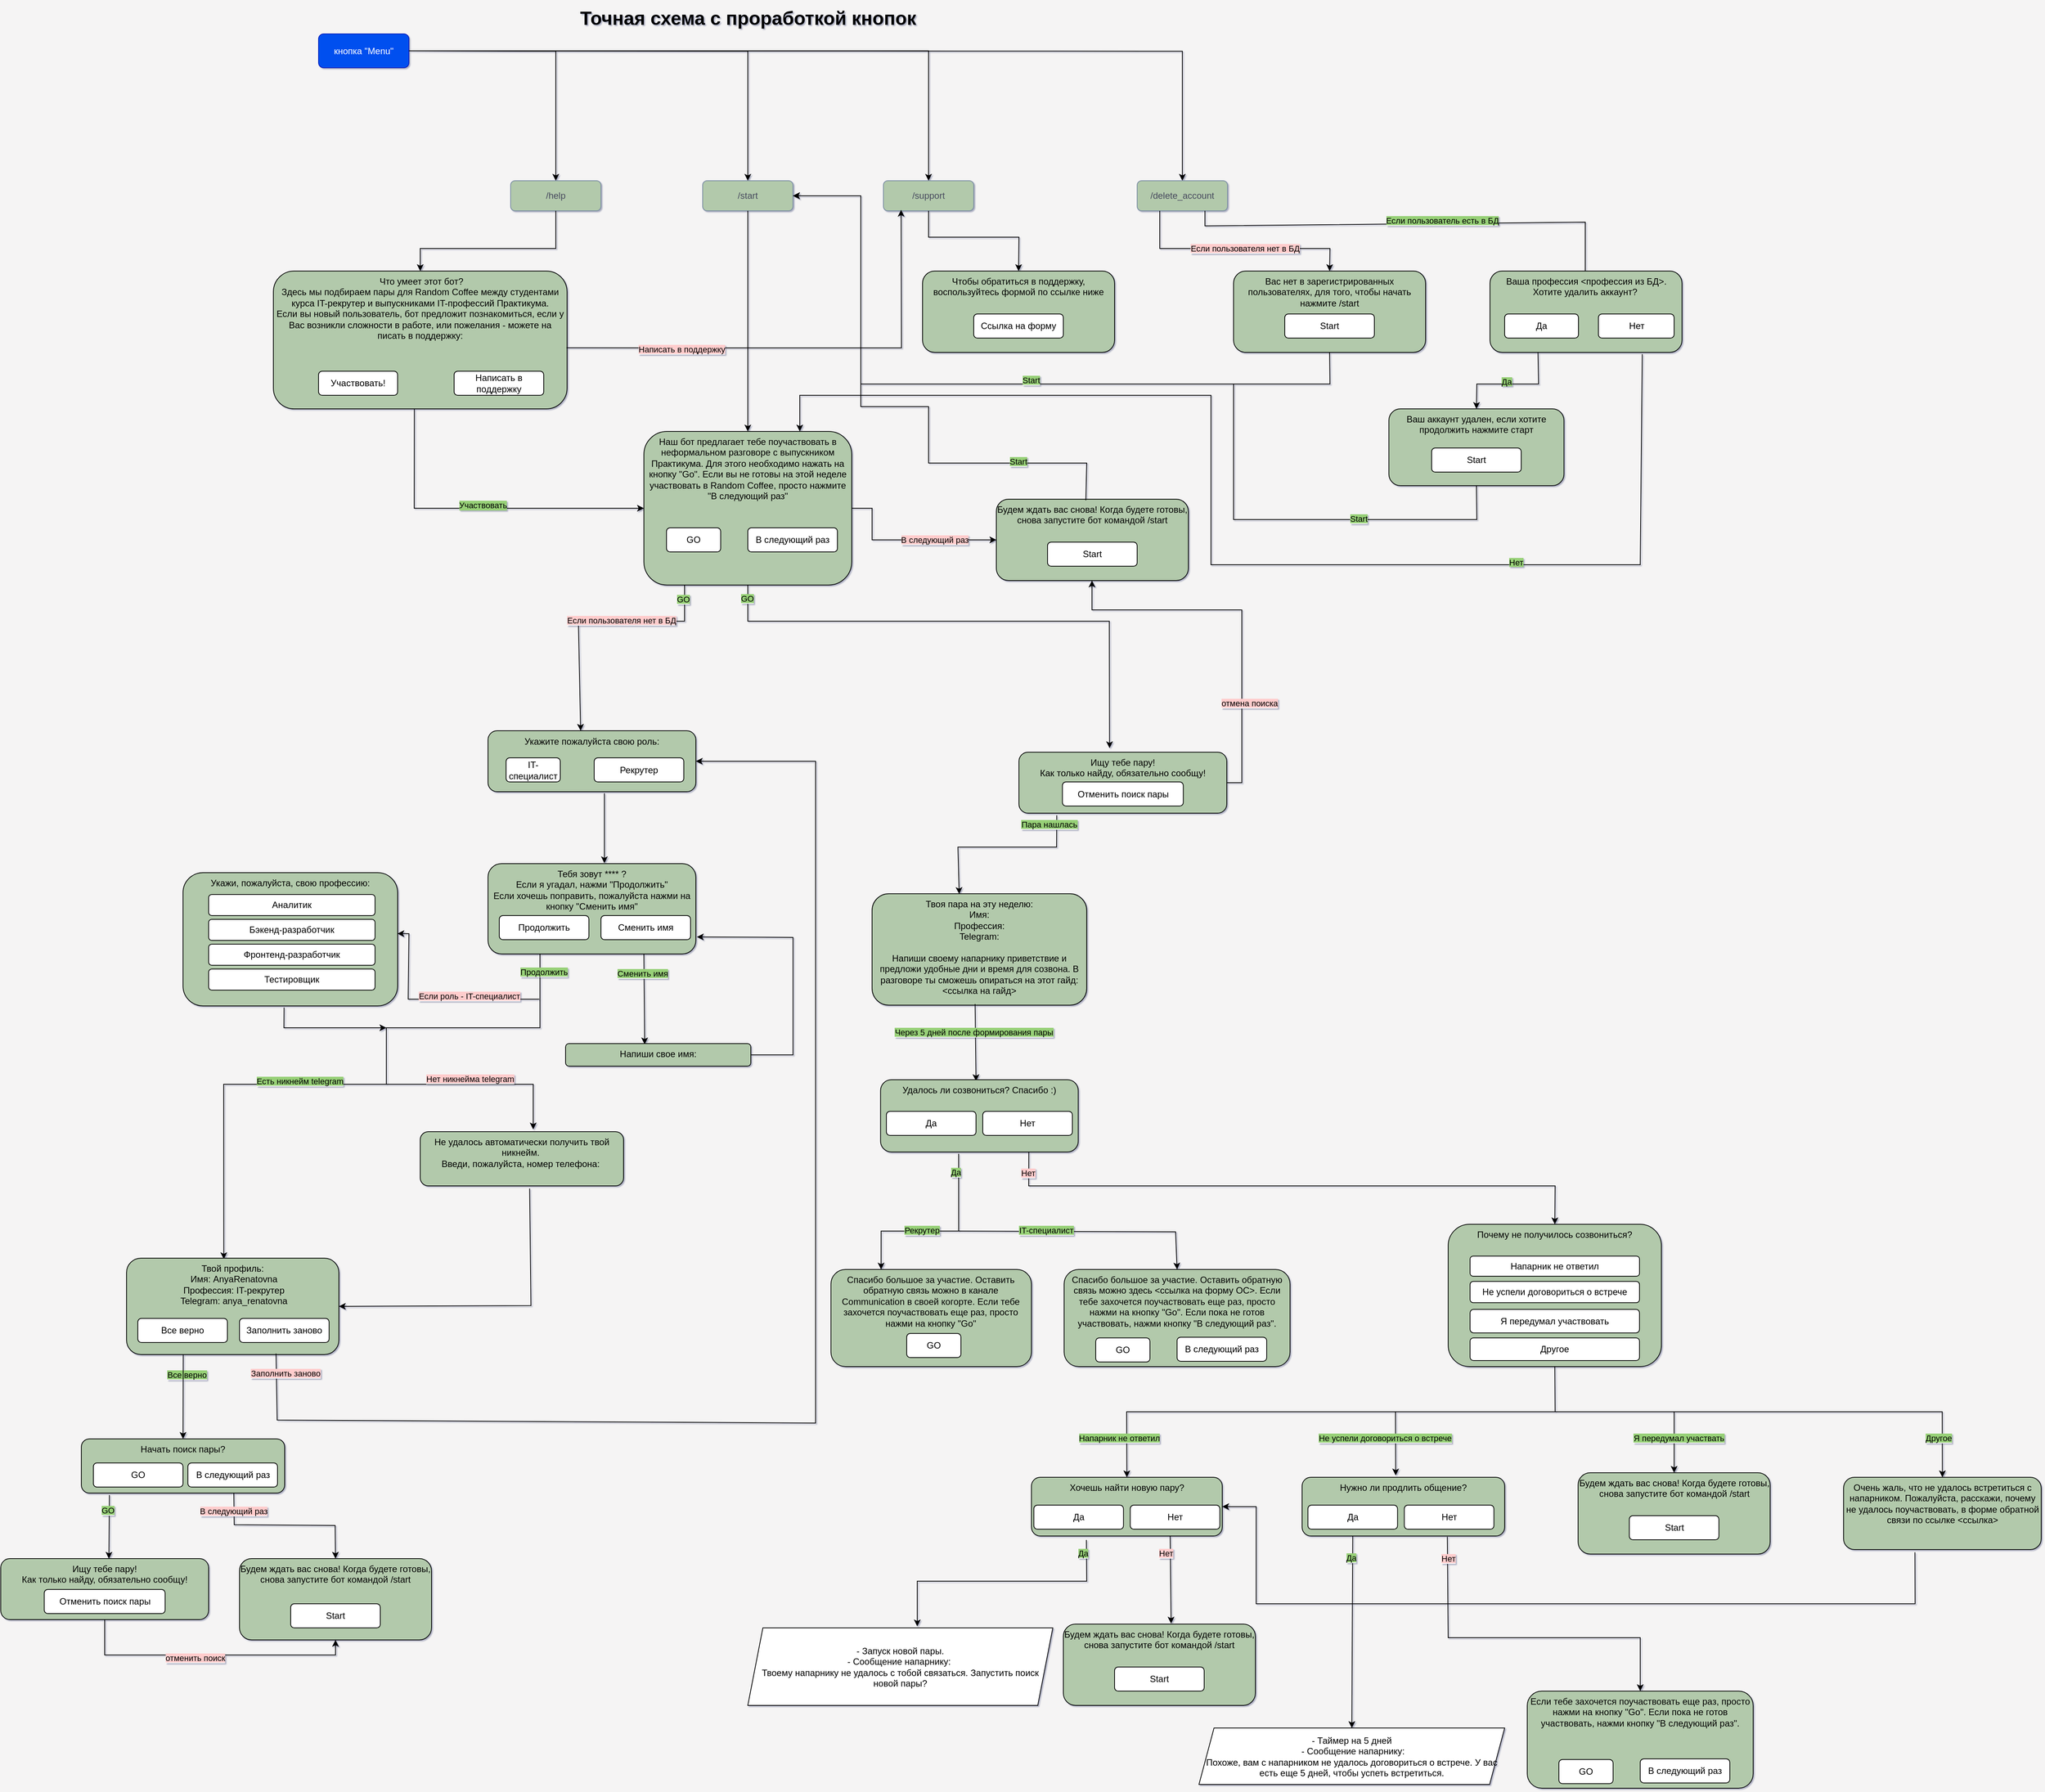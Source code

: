 <mxfile version="22.1.5" type="google">
  <diagram id="C5RBs43oDa-KdzZeNtuy" name="Page-1">
    <mxGraphModel grid="1" page="1" gridSize="15" guides="1" tooltips="1" connect="1" arrows="0" fold="1" pageScale="1" pageWidth="827" pageHeight="1169" background="#f5f4f4" math="0" shadow="1">
      <root>
        <mxCell id="WIyWlLk6GJQsqaUBKTNV-0" />
        <mxCell id="WIyWlLk6GJQsqaUBKTNV-1" parent="WIyWlLk6GJQsqaUBKTNV-0" />
        <mxCell id="dAuATI4sIa5IFpTI0_0F-23" value="" style="endArrow=classic;html=1;rounded=0;exitX=0.793;exitY=1.022;exitDx=0;exitDy=0;exitPerimeter=0;entryX=0.75;entryY=0;entryDx=0;entryDy=0;" edge="1" parent="WIyWlLk6GJQsqaUBKTNV-1" source="dAuATI4sIa5IFpTI0_0F-10" target="NgL67tKta2Qz76Dpu4RY-1">
          <mxGeometry width="50" height="50" relative="1" as="geometry">
            <mxPoint x="240" y="-610" as="sourcePoint" />
            <mxPoint x="290" y="-660" as="targetPoint" />
            <Array as="points">
              <mxPoint x="600" y="-480" />
              <mxPoint x="30" y="-480" />
              <mxPoint x="30" y="-705" />
              <mxPoint x="-225" y="-705" />
              <mxPoint x="-516" y="-705" />
            </Array>
          </mxGeometry>
        </mxCell>
        <mxCell id="AgE5GyJ8P8dzycC_G8Ic-62" value="Спасибо большое за участие. Оставить обратную связь можно в канале Communication в своей когорте. Если тебе захочется поучаствовать еще раз, просто нажми на кнопку &quot;Go&quot;" style="rounded=1;whiteSpace=wrap;html=1;fillColor=#b2c9ab;horizontal=1;verticalAlign=top;" vertex="1" parent="WIyWlLk6GJQsqaUBKTNV-1">
          <mxGeometry x="-474.62" y="456" width="266.25" height="129" as="geometry" />
        </mxCell>
        <mxCell id="AgE5GyJ8P8dzycC_G8Ic-10" value="" style="endArrow=classic;html=1;rounded=0;exitX=0.75;exitY=1;exitDx=0;exitDy=0;entryX=0.427;entryY=0.033;entryDx=0;entryDy=0;entryPerimeter=0;" edge="1" parent="WIyWlLk6GJQsqaUBKTNV-1" source="NgL67tKta2Qz76Dpu4RY-40" target="AgE5GyJ8P8dzycC_G8Ic-9">
          <mxGeometry width="50" height="50" relative="1" as="geometry">
            <mxPoint x="-810" y="125" as="sourcePoint" />
            <mxPoint x="-760" y="75" as="targetPoint" />
          </mxGeometry>
        </mxCell>
        <mxCell id="NgL67tKta2Qz76Dpu4RY-0" value="/start" style="rounded=1;whiteSpace=wrap;html=1;fontSize=12;glass=0;strokeWidth=1;shadow=0;labelBackgroundColor=none;fillColor=#B2C9AB;strokeColor=#788AA3;fontColor=#46495D;" vertex="1" parent="WIyWlLk6GJQsqaUBKTNV-1">
          <mxGeometry x="-645" y="-990" width="120" height="40" as="geometry" />
        </mxCell>
        <mxCell id="NgL67tKta2Qz76Dpu4RY-1" value="Наш бот предлагает тебе поучаствовать в неформальном разговоре с выпускником Практикума. Для этого необходимо нажать на кнопку &quot;Go&quot;. Если вы не готовы на этой неделе участвовать в Random Coffee, просто нажмите &quot;В следующий раз&quot;" style="rounded=1;whiteSpace=wrap;html=1;fillColor=#b2c9ab;horizontal=1;verticalAlign=top;" vertex="1" parent="WIyWlLk6GJQsqaUBKTNV-1">
          <mxGeometry x="-723" y="-657" width="276" height="204" as="geometry" />
        </mxCell>
        <mxCell id="NgL67tKta2Qz76Dpu4RY-2" value="GO" style="rounded=1;whiteSpace=wrap;html=1;" vertex="1" parent="WIyWlLk6GJQsqaUBKTNV-1">
          <mxGeometry x="-693" y="-529" width="72" height="32" as="geometry" />
        </mxCell>
        <mxCell id="NgL67tKta2Qz76Dpu4RY-3" value="В следующий раз" style="rounded=1;whiteSpace=wrap;html=1;" vertex="1" parent="WIyWlLk6GJQsqaUBKTNV-1">
          <mxGeometry x="-585" y="-529" width="119" height="32" as="geometry" />
        </mxCell>
        <mxCell id="NgL67tKta2Qz76Dpu4RY-6" value="&lt;font style=&quot;font-size: 25px;&quot;&gt;&lt;b&gt;Точная схема с проработкой кнопок&lt;/b&gt;&lt;/font&gt;" style="text;html=1;align=center;verticalAlign=middle;resizable=0;points=[];autosize=1;strokeColor=none;fillColor=none;" vertex="1" parent="WIyWlLk6GJQsqaUBKTNV-1">
          <mxGeometry x="-825" y="-1230" width="480" height="45" as="geometry" />
        </mxCell>
        <mxCell id="NgL67tKta2Qz76Dpu4RY-7" value="" style="endArrow=classic;html=1;rounded=0;exitX=0.5;exitY=1;exitDx=0;exitDy=0;entryX=0.5;entryY=0;entryDx=0;entryDy=0;" edge="1" parent="WIyWlLk6GJQsqaUBKTNV-1" source="NgL67tKta2Qz76Dpu4RY-0" target="NgL67tKta2Qz76Dpu4RY-1">
          <mxGeometry width="50" height="50" relative="1" as="geometry">
            <mxPoint x="-675" y="-205" as="sourcePoint" />
            <mxPoint x="-625" y="-255" as="targetPoint" />
          </mxGeometry>
        </mxCell>
        <mxCell id="NgL67tKta2Qz76Dpu4RY-8" value="Чтобы обратиться в поддержку, воспользуйтесь формой по ссылке ниже" style="rounded=1;whiteSpace=wrap;html=1;fillColor=#b2c9ab;verticalAlign=top;" vertex="1" parent="WIyWlLk6GJQsqaUBKTNV-1">
          <mxGeometry x="-353" y="-870" width="255" height="108" as="geometry" />
        </mxCell>
        <mxCell id="NgL67tKta2Qz76Dpu4RY-9" value="/support" style="rounded=1;whiteSpace=wrap;html=1;fontSize=12;glass=0;strokeWidth=1;shadow=0;labelBackgroundColor=none;fillColor=#B2C9AB;strokeColor=#788AA3;fontColor=#46495D;" vertex="1" parent="WIyWlLk6GJQsqaUBKTNV-1">
          <mxGeometry x="-405" y="-990" width="120" height="40" as="geometry" />
        </mxCell>
        <mxCell id="NgL67tKta2Qz76Dpu4RY-10" value="/help" style="rounded=1;whiteSpace=wrap;html=1;fontSize=12;glass=0;strokeWidth=1;shadow=0;labelBackgroundColor=none;fillColor=#B2C9AB;strokeColor=#788AA3;fontColor=#46495D;" vertex="1" parent="WIyWlLk6GJQsqaUBKTNV-1">
          <mxGeometry x="-900" y="-990" width="120" height="40" as="geometry" />
        </mxCell>
        <mxCell id="NgL67tKta2Qz76Dpu4RY-13" style="edgeStyle=orthogonalEdgeStyle;rounded=0;orthogonalLoop=1;jettySize=auto;html=1;exitX=1;exitY=0.5;exitDx=0;exitDy=0;entryX=0.5;entryY=0;entryDx=0;entryDy=0;" edge="1" parent="WIyWlLk6GJQsqaUBKTNV-1" source="NgL67tKta2Qz76Dpu4RY-12" target="NgL67tKta2Qz76Dpu4RY-9">
          <mxGeometry relative="1" as="geometry" />
        </mxCell>
        <mxCell id="NgL67tKta2Qz76Dpu4RY-12" value="кнопка &quot;Menu&quot;" style="whiteSpace=wrap;html=1;fillColor=#0050ef;strokeColor=#001DBC;fontColor=#ffffff;rounded=1;glass=0;strokeWidth=1;shadow=0;labelBackgroundColor=none;" vertex="1" parent="WIyWlLk6GJQsqaUBKTNV-1">
          <mxGeometry x="-1155" y="-1185" width="120" height="45" as="geometry" />
        </mxCell>
        <mxCell id="NgL67tKta2Qz76Dpu4RY-14" value="" style="endArrow=classic;html=1;rounded=0;exitX=1;exitY=0.5;exitDx=0;exitDy=0;entryX=0.5;entryY=0;entryDx=0;entryDy=0;" edge="1" parent="WIyWlLk6GJQsqaUBKTNV-1" source="NgL67tKta2Qz76Dpu4RY-12" target="NgL67tKta2Qz76Dpu4RY-0">
          <mxGeometry width="50" height="50" relative="1" as="geometry">
            <mxPoint x="-645" y="-820" as="sourcePoint" />
            <mxPoint x="-595" y="-870" as="targetPoint" />
            <Array as="points">
              <mxPoint x="-585" y="-1162" />
            </Array>
          </mxGeometry>
        </mxCell>
        <mxCell id="NgL67tKta2Qz76Dpu4RY-15" value="" style="endArrow=classic;html=1;rounded=0;exitX=1;exitY=0.5;exitDx=0;exitDy=0;entryX=0.5;entryY=0;entryDx=0;entryDy=0;" edge="1" parent="WIyWlLk6GJQsqaUBKTNV-1" source="NgL67tKta2Qz76Dpu4RY-12" target="NgL67tKta2Qz76Dpu4RY-10">
          <mxGeometry width="50" height="50" relative="1" as="geometry">
            <mxPoint x="-645" y="-820" as="sourcePoint" />
            <mxPoint x="-595" y="-870" as="targetPoint" />
            <Array as="points">
              <mxPoint x="-840" y="-1162" />
            </Array>
          </mxGeometry>
        </mxCell>
        <mxCell id="NgL67tKta2Qz76Dpu4RY-16" value="Ссылка на форму" style="rounded=1;whiteSpace=wrap;html=1;" vertex="1" parent="WIyWlLk6GJQsqaUBKTNV-1">
          <mxGeometry x="-285" y="-813" width="119" height="32" as="geometry" />
        </mxCell>
        <mxCell id="NgL67tKta2Qz76Dpu4RY-17" value="&amp;nbsp;Что умеет этот бот?&lt;br style=&quot;border-color: var(--border-color); background-color: rgb(255, 255, 255);&quot;&gt;Здесь мы подбираем пары для Random Coffee между студентами курса IT-рекрутер и&amp;nbsp;выпускниками IT-профессий Практикума.&lt;br&gt;Если вы новый пользователь, бот предложит познакомиться, если у Вас возникли сложности в работе, или пожелания - можете на писать в поддержку:" style="rounded=1;whiteSpace=wrap;html=1;fillColor=#b2c9ab;verticalAlign=top;" vertex="1" parent="WIyWlLk6GJQsqaUBKTNV-1">
          <mxGeometry x="-1215" y="-870" width="390" height="183" as="geometry" />
        </mxCell>
        <mxCell id="NgL67tKta2Qz76Dpu4RY-18" value="Написать в поддержку" style="rounded=1;whiteSpace=wrap;html=1;" vertex="1" parent="WIyWlLk6GJQsqaUBKTNV-1">
          <mxGeometry x="-975" y="-737" width="119" height="32" as="geometry" />
        </mxCell>
        <mxCell id="NgL67tKta2Qz76Dpu4RY-19" value="Участвовать!" style="rounded=1;whiteSpace=wrap;html=1;" vertex="1" parent="WIyWlLk6GJQsqaUBKTNV-1">
          <mxGeometry x="-1155" y="-737" width="105" height="32" as="geometry" />
        </mxCell>
        <mxCell id="NgL67tKta2Qz76Dpu4RY-21" value="" style="endArrow=classic;html=1;rounded=0;exitX=0.5;exitY=1;exitDx=0;exitDy=0;entryX=0.5;entryY=0;entryDx=0;entryDy=0;" edge="1" parent="WIyWlLk6GJQsqaUBKTNV-1" source="NgL67tKta2Qz76Dpu4RY-10" target="NgL67tKta2Qz76Dpu4RY-17">
          <mxGeometry width="50" height="50" relative="1" as="geometry">
            <mxPoint x="-675" y="-700" as="sourcePoint" />
            <mxPoint x="-625" y="-750" as="targetPoint" />
            <Array as="points">
              <mxPoint x="-840" y="-900" />
              <mxPoint x="-1020" y="-900" />
            </Array>
          </mxGeometry>
        </mxCell>
        <mxCell id="NgL67tKta2Qz76Dpu4RY-22" value="" style="endArrow=classic;html=1;rounded=0;exitX=0.5;exitY=1;exitDx=0;exitDy=0;entryX=0.5;entryY=0;entryDx=0;entryDy=0;" edge="1" parent="WIyWlLk6GJQsqaUBKTNV-1" source="NgL67tKta2Qz76Dpu4RY-9" target="NgL67tKta2Qz76Dpu4RY-8">
          <mxGeometry width="50" height="50" relative="1" as="geometry">
            <mxPoint x="-675" y="-700" as="sourcePoint" />
            <mxPoint x="-625" y="-750" as="targetPoint" />
            <Array as="points">
              <mxPoint x="-345" y="-915" />
              <mxPoint x="-225" y="-915" />
            </Array>
          </mxGeometry>
        </mxCell>
        <mxCell id="NgL67tKta2Qz76Dpu4RY-23" value="" style="endArrow=classic;html=1;rounded=0;exitX=0.48;exitY=1;exitDx=0;exitDy=0;exitPerimeter=0;entryX=0;entryY=0.5;entryDx=0;entryDy=0;" edge="1" parent="WIyWlLk6GJQsqaUBKTNV-1" source="NgL67tKta2Qz76Dpu4RY-17" target="NgL67tKta2Qz76Dpu4RY-1">
          <mxGeometry width="50" height="50" relative="1" as="geometry">
            <mxPoint x="-675" y="-700" as="sourcePoint" />
            <mxPoint x="-625" y="-750" as="targetPoint" />
            <Array as="points">
              <mxPoint x="-1028" y="-555" />
            </Array>
          </mxGeometry>
        </mxCell>
        <mxCell id="NgL67tKta2Qz76Dpu4RY-24" value="Участвовать" style="edgeLabel;html=1;align=center;verticalAlign=middle;resizable=0;points=[];labelBackgroundColor=#97D077;" vertex="1" connectable="0" parent="NgL67tKta2Qz76Dpu4RY-23">
          <mxGeometry x="0.019" y="4" relative="1" as="geometry">
            <mxPoint as="offset" />
          </mxGeometry>
        </mxCell>
        <mxCell id="NgL67tKta2Qz76Dpu4RY-25" value="" style="endArrow=classic;html=1;rounded=0;exitX=0.998;exitY=0.557;exitDx=0;exitDy=0;exitPerimeter=0;entryX=0.196;entryY=0.968;entryDx=0;entryDy=0;entryPerimeter=0;" edge="1" parent="WIyWlLk6GJQsqaUBKTNV-1" source="NgL67tKta2Qz76Dpu4RY-17" target="NgL67tKta2Qz76Dpu4RY-9">
          <mxGeometry width="50" height="50" relative="1" as="geometry">
            <mxPoint x="-675" y="-700" as="sourcePoint" />
            <mxPoint x="-625" y="-750" as="targetPoint" />
            <Array as="points">
              <mxPoint x="-381" y="-768" />
            </Array>
          </mxGeometry>
        </mxCell>
        <mxCell id="NgL67tKta2Qz76Dpu4RY-26" value="&lt;span style=&quot;background-color: rgb(255, 204, 204);&quot;&gt;Написать в поддержку&lt;/span&gt;" style="edgeLabel;html=1;align=center;verticalAlign=middle;resizable=0;points=[];" vertex="1" connectable="0" parent="NgL67tKta2Qz76Dpu4RY-25">
          <mxGeometry x="-0.514" y="-2" relative="1" as="geometry">
            <mxPoint as="offset" />
          </mxGeometry>
        </mxCell>
        <mxCell id="NgL67tKta2Qz76Dpu4RY-27" value="Будем ждать вас снова! Когда будете готовы, снова запустите бот командой /start" style="rounded=1;whiteSpace=wrap;html=1;fillColor=#b2c9ab;verticalAlign=top;" vertex="1" parent="WIyWlLk6GJQsqaUBKTNV-1">
          <mxGeometry x="-255" y="-567" width="255" height="108" as="geometry" />
        </mxCell>
        <mxCell id="NgL67tKta2Qz76Dpu4RY-28" value="Start" style="rounded=1;whiteSpace=wrap;html=1;" vertex="1" parent="WIyWlLk6GJQsqaUBKTNV-1">
          <mxGeometry x="-187" y="-510" width="119" height="32" as="geometry" />
        </mxCell>
        <mxCell id="NgL67tKta2Qz76Dpu4RY-29" value="" style="endArrow=classic;html=1;rounded=0;exitX=1;exitY=0.5;exitDx=0;exitDy=0;entryX=0;entryY=0.5;entryDx=0;entryDy=0;" edge="1" parent="WIyWlLk6GJQsqaUBKTNV-1" source="NgL67tKta2Qz76Dpu4RY-1" target="NgL67tKta2Qz76Dpu4RY-27">
          <mxGeometry width="50" height="50" relative="1" as="geometry">
            <mxPoint x="-345" y="-625" as="sourcePoint" />
            <mxPoint x="-295" y="-675" as="targetPoint" />
            <Array as="points">
              <mxPoint x="-420" y="-555" />
              <mxPoint x="-420" y="-513" />
            </Array>
          </mxGeometry>
        </mxCell>
        <mxCell id="NgL67tKta2Qz76Dpu4RY-30" value="&lt;span style=&quot;background-color: rgb(255, 204, 204);&quot;&gt;В следующий раз&lt;/span&gt;" style="edgeLabel;html=1;align=center;verticalAlign=middle;resizable=0;points=[];" vertex="1" connectable="0" parent="NgL67tKta2Qz76Dpu4RY-29">
          <mxGeometry x="0.294" relative="1" as="geometry">
            <mxPoint as="offset" />
          </mxGeometry>
        </mxCell>
        <mxCell id="NgL67tKta2Qz76Dpu4RY-31" value="" style="endArrow=classic;html=1;rounded=0;exitX=0.466;exitY=0.014;exitDx=0;exitDy=0;exitPerimeter=0;entryX=1;entryY=0.5;entryDx=0;entryDy=0;" edge="1" parent="WIyWlLk6GJQsqaUBKTNV-1" source="NgL67tKta2Qz76Dpu4RY-27" target="NgL67tKta2Qz76Dpu4RY-0">
          <mxGeometry width="50" height="50" relative="1" as="geometry">
            <mxPoint x="-123.315" y="-566.998" as="sourcePoint" />
            <mxPoint x="-566.679" y="-951.51" as="targetPoint" />
            <Array as="points">
              <mxPoint x="-135" y="-615" />
              <mxPoint x="-210" y="-615" />
              <mxPoint x="-345" y="-615" />
              <mxPoint x="-345" y="-690" />
              <mxPoint x="-435" y="-690" />
              <mxPoint x="-435" y="-970" />
            </Array>
          </mxGeometry>
        </mxCell>
        <mxCell id="NgL67tKta2Qz76Dpu4RY-32" value="&lt;span style=&quot;background-color: rgb(151, 208, 119);&quot;&gt;Start&lt;/span&gt;" style="edgeLabel;html=1;align=center;verticalAlign=middle;resizable=0;points=[];" vertex="1" connectable="0" parent="NgL67tKta2Qz76Dpu4RY-31">
          <mxGeometry x="-0.645" y="-2" relative="1" as="geometry">
            <mxPoint as="offset" />
          </mxGeometry>
        </mxCell>
        <mxCell id="zlnA8XZddKFkzUtTsi2p-1" style="edgeStyle=orthogonalEdgeStyle;rounded=0;orthogonalLoop=1;jettySize=auto;html=1;exitX=1;exitY=0.5;exitDx=0;exitDy=0;" edge="1" parent="WIyWlLk6GJQsqaUBKTNV-1" source="NgL67tKta2Qz76Dpu4RY-38" target="NgL67tKta2Qz76Dpu4RY-27">
          <mxGeometry relative="1" as="geometry">
            <mxPoint x="135" y="-330" as="targetPoint" />
            <Array as="points">
              <mxPoint x="71" y="-190" />
              <mxPoint x="71" y="-420" />
              <mxPoint x="-128" y="-420" />
            </Array>
          </mxGeometry>
        </mxCell>
        <mxCell id="NgL67tKta2Qz76Dpu4RY-38" value="Ищу тебе пару!&lt;br&gt;Как только найду, обязательно сообщу!" style="rounded=1;whiteSpace=wrap;html=1;fillColor=#b2c9ab;horizontal=1;verticalAlign=top;" vertex="1" parent="WIyWlLk6GJQsqaUBKTNV-1">
          <mxGeometry x="-225" y="-231" width="276" height="81" as="geometry" />
        </mxCell>
        <mxCell id="NgL67tKta2Qz76Dpu4RY-40" value="Тебя зовут **** ?&lt;br&gt;Если я угадал, нажми &quot;Продолжить&quot;&lt;br&gt;Если хочешь поправить, пожалуйста нажми на кнопку &quot;Сменить имя&quot;" style="rounded=1;whiteSpace=wrap;html=1;fillColor=#b2c9ab;horizontal=1;verticalAlign=top;" vertex="1" parent="WIyWlLk6GJQsqaUBKTNV-1">
          <mxGeometry x="-930" y="-83" width="276" height="120" as="geometry" />
        </mxCell>
        <mxCell id="NgL67tKta2Qz76Dpu4RY-41" value="Сменить имя" style="rounded=1;whiteSpace=wrap;html=1;" vertex="1" parent="WIyWlLk6GJQsqaUBKTNV-1">
          <mxGeometry x="-780" y="-14" width="119" height="32" as="geometry" />
        </mxCell>
        <mxCell id="NgL67tKta2Qz76Dpu4RY-42" value="Продолжить" style="rounded=1;whiteSpace=wrap;html=1;" vertex="1" parent="WIyWlLk6GJQsqaUBKTNV-1">
          <mxGeometry x="-915" y="-14" width="119" height="32" as="geometry" />
        </mxCell>
        <mxCell id="I6eh_tVEMzdccbYS1tTU-1" value="Укажите пожалуйста свою роль:" style="rounded=1;whiteSpace=wrap;html=1;fillColor=#b2c9ab;horizontal=1;verticalAlign=top;" vertex="1" parent="WIyWlLk6GJQsqaUBKTNV-1">
          <mxGeometry x="-930" y="-259.5" width="276" height="81" as="geometry" />
        </mxCell>
        <mxCell id="I6eh_tVEMzdccbYS1tTU-2" value="IT-специалист" style="rounded=1;whiteSpace=wrap;html=1;" vertex="1" parent="WIyWlLk6GJQsqaUBKTNV-1">
          <mxGeometry x="-906" y="-223.5" width="72" height="32" as="geometry" />
        </mxCell>
        <mxCell id="I6eh_tVEMzdccbYS1tTU-3" value="Рекрутер" style="rounded=1;whiteSpace=wrap;html=1;" vertex="1" parent="WIyWlLk6GJQsqaUBKTNV-1">
          <mxGeometry x="-789" y="-223.5" width="119" height="32" as="geometry" />
        </mxCell>
        <mxCell id="I6eh_tVEMzdccbYS1tTU-7" value="" style="endArrow=classic;html=1;rounded=0;exitX=0.25;exitY=1;exitDx=0;exitDy=0;entryX=0.5;entryY=0;entryDx=0;entryDy=0;" edge="1" parent="WIyWlLk6GJQsqaUBKTNV-1">
          <mxGeometry width="50" height="50" relative="1" as="geometry">
            <mxPoint x="-669" y="-453" as="sourcePoint" />
            <mxPoint x="-807" y="-259.5" as="targetPoint" />
            <Array as="points">
              <mxPoint x="-669" y="-405" />
              <mxPoint x="-810" y="-405" />
            </Array>
          </mxGeometry>
        </mxCell>
        <mxCell id="I6eh_tVEMzdccbYS1tTU-8" value="&lt;span style=&quot;background-color: rgb(255, 204, 204);&quot;&gt;Если пользователя нет в БД&lt;/span&gt;" style="edgeLabel;html=1;align=center;verticalAlign=middle;resizable=0;points=[];" vertex="1" connectable="0" parent="I6eh_tVEMzdccbYS1tTU-7">
          <mxGeometry x="-0.208" y="-1" relative="1" as="geometry">
            <mxPoint as="offset" />
          </mxGeometry>
        </mxCell>
        <mxCell id="I6eh_tVEMzdccbYS1tTU-9" value="&lt;span style=&quot;background-color: rgb(151, 208, 119);&quot;&gt;GO&lt;/span&gt;" style="edgeLabel;html=1;align=center;verticalAlign=middle;resizable=0;points=[];" vertex="1" connectable="0" parent="I6eh_tVEMzdccbYS1tTU-7">
          <mxGeometry x="-0.888" y="-2" relative="1" as="geometry">
            <mxPoint as="offset" />
          </mxGeometry>
        </mxCell>
        <mxCell id="I6eh_tVEMzdccbYS1tTU-12" value="" style="endArrow=classic;html=1;rounded=0;exitX=0.5;exitY=1;exitDx=0;exitDy=0;entryX=0.436;entryY=-0.066;entryDx=0;entryDy=0;entryPerimeter=0;" edge="1" parent="WIyWlLk6GJQsqaUBKTNV-1" source="NgL67tKta2Qz76Dpu4RY-1" target="NgL67tKta2Qz76Dpu4RY-38">
          <mxGeometry width="50" height="50" relative="1" as="geometry">
            <mxPoint x="-345" y="-220" as="sourcePoint" />
            <mxPoint x="-295" y="-270" as="targetPoint" />
            <Array as="points">
              <mxPoint x="-585" y="-405" />
              <mxPoint x="-525" y="-405" />
              <mxPoint x="-105" y="-405" />
            </Array>
          </mxGeometry>
        </mxCell>
        <mxCell id="I6eh_tVEMzdccbYS1tTU-13" value="&lt;span style=&quot;background-color: rgb(151, 208, 119);&quot;&gt;GO&lt;/span&gt;" style="edgeLabel;html=1;align=center;verticalAlign=middle;resizable=0;points=[];" vertex="1" connectable="0" parent="WIyWlLk6GJQsqaUBKTNV-1">
          <mxGeometry x="-656" y="-419.143" as="geometry">
            <mxPoint x="70" y="-16" as="offset" />
          </mxGeometry>
        </mxCell>
        <mxCell id="AgE5GyJ8P8dzycC_G8Ic-0" value="" style="endArrow=classic;html=1;rounded=0;exitX=0.25;exitY=1;exitDx=0;exitDy=0;entryX=0.458;entryY=0.01;entryDx=0;entryDy=0;entryPerimeter=0;" edge="1" parent="WIyWlLk6GJQsqaUBKTNV-1" source="NgL67tKta2Qz76Dpu4RY-40" target="AgE5GyJ8P8dzycC_G8Ic-3">
          <mxGeometry width="50" height="50" relative="1" as="geometry">
            <mxPoint x="-885" y="165" as="sourcePoint" />
            <mxPoint x="-1283" y="440" as="targetPoint" />
            <Array as="points">
              <mxPoint x="-861" y="135" />
              <mxPoint x="-1065" y="135" />
              <mxPoint x="-1065" y="210" />
              <mxPoint x="-1281" y="210" />
            </Array>
          </mxGeometry>
        </mxCell>
        <mxCell id="AgE5GyJ8P8dzycC_G8Ic-1" value="&lt;span style=&quot;background-color: rgb(151, 208, 119);&quot;&gt;Продолжить&lt;/span&gt;" style="edgeLabel;html=1;align=center;verticalAlign=middle;resizable=0;points=[];" vertex="1" connectable="0" parent="WIyWlLk6GJQsqaUBKTNV-1">
          <mxGeometry x="-656" y="-419" as="geometry">
            <mxPoint x="-200" y="480" as="offset" />
          </mxGeometry>
        </mxCell>
        <mxCell id="AgE5GyJ8P8dzycC_G8Ic-2" value="&lt;span style=&quot;background-color: rgb(151, 208, 119);&quot;&gt;Сменить имя&lt;br&gt;&lt;/span&gt;" style="edgeLabel;html=1;align=center;verticalAlign=middle;resizable=0;points=[];" vertex="1" connectable="0" parent="WIyWlLk6GJQsqaUBKTNV-1">
          <mxGeometry x="-640" y="-413" as="geometry">
            <mxPoint x="-85" y="476" as="offset" />
          </mxGeometry>
        </mxCell>
        <mxCell id="AgE5GyJ8P8dzycC_G8Ic-3" value="Твой профиль:&lt;br&gt;&amp;nbsp;Имя: AnyaRenatovna&lt;br&gt;&amp;nbsp;Профессия: IT-рекрутер&lt;br&gt;&amp;nbsp;Telegram: anya_renatovna" style="rounded=1;whiteSpace=wrap;html=1;fillColor=#b2c9ab;horizontal=1;verticalAlign=top;" vertex="1" parent="WIyWlLk6GJQsqaUBKTNV-1">
          <mxGeometry x="-1410" y="441" width="282" height="128" as="geometry" />
        </mxCell>
        <mxCell id="AgE5GyJ8P8dzycC_G8Ic-4" value="" style="endArrow=classic;html=1;rounded=0;" edge="1" parent="WIyWlLk6GJQsqaUBKTNV-1">
          <mxGeometry width="50" height="50" relative="1" as="geometry">
            <mxPoint x="-1065" y="210" as="sourcePoint" />
            <mxPoint x="-870" y="270" as="targetPoint" />
            <Array as="points">
              <mxPoint x="-870" y="210" />
            </Array>
          </mxGeometry>
        </mxCell>
        <mxCell id="AgE5GyJ8P8dzycC_G8Ic-5" value="Не удалось автоматически получить твой никнейм.&amp;nbsp;&lt;br&gt;Введи, пожалуйста, номер телефона:&amp;nbsp;" style="rounded=1;whiteSpace=wrap;html=1;fillColor=#b2c9ab;horizontal=1;verticalAlign=top;" vertex="1" parent="WIyWlLk6GJQsqaUBKTNV-1">
          <mxGeometry x="-1020" y="273" width="270" height="72" as="geometry" />
        </mxCell>
        <mxCell id="AgE5GyJ8P8dzycC_G8Ic-6" value="&lt;span style=&quot;background-color: rgb(151, 208, 119);&quot;&gt;Есть никнейм telegram&lt;br&gt;&lt;/span&gt;" style="edgeLabel;html=1;align=center;verticalAlign=middle;resizable=0;points=[];" vertex="1" connectable="0" parent="WIyWlLk6GJQsqaUBKTNV-1">
          <mxGeometry x="-1095" y="-270" as="geometry">
            <mxPoint x="-85" y="476" as="offset" />
          </mxGeometry>
        </mxCell>
        <mxCell id="AgE5GyJ8P8dzycC_G8Ic-7" value="&lt;span style=&quot;background-color: rgb(255, 204, 204);&quot;&gt;Нет никнейма telegram&lt;br&gt;&lt;/span&gt;" style="edgeLabel;html=1;align=center;verticalAlign=middle;resizable=0;points=[];" vertex="1" connectable="0" parent="WIyWlLk6GJQsqaUBKTNV-1">
          <mxGeometry x="-956" y="204" as="geometry">
            <mxPoint x="2" y="-1" as="offset" />
          </mxGeometry>
        </mxCell>
        <mxCell id="AgE5GyJ8P8dzycC_G8Ic-9" value="Напиши свое имя:" style="rounded=1;whiteSpace=wrap;html=1;fillColor=#b2c9ab;horizontal=1;verticalAlign=top;" vertex="1" parent="WIyWlLk6GJQsqaUBKTNV-1">
          <mxGeometry x="-827" y="156" width="246" height="30" as="geometry" />
        </mxCell>
        <mxCell id="AgE5GyJ8P8dzycC_G8Ic-11" value="" style="endArrow=classic;html=1;rounded=0;exitX=1;exitY=0.5;exitDx=0;exitDy=0;entryX=1.005;entryY=0.811;entryDx=0;entryDy=0;entryPerimeter=0;" edge="1" parent="WIyWlLk6GJQsqaUBKTNV-1" source="AgE5GyJ8P8dzycC_G8Ic-9" target="NgL67tKta2Qz76Dpu4RY-40">
          <mxGeometry width="50" height="50" relative="1" as="geometry">
            <mxPoint x="-840" y="5" as="sourcePoint" />
            <mxPoint x="-790" y="-45" as="targetPoint" />
            <Array as="points">
              <mxPoint x="-525" y="171" />
              <mxPoint x="-525" y="15" />
            </Array>
          </mxGeometry>
        </mxCell>
        <mxCell id="AgE5GyJ8P8dzycC_G8Ic-12" value="" style="endArrow=classic;html=1;rounded=0;entryX=1;entryY=0.5;entryDx=0;entryDy=0;exitX=0.538;exitY=1.049;exitDx=0;exitDy=0;exitPerimeter=0;" edge="1" parent="WIyWlLk6GJQsqaUBKTNV-1" source="AgE5GyJ8P8dzycC_G8Ic-5" target="AgE5GyJ8P8dzycC_G8Ic-3">
          <mxGeometry width="50" height="50" relative="1" as="geometry">
            <mxPoint x="-1095" y="395" as="sourcePoint" />
            <mxPoint x="-1045" y="345" as="targetPoint" />
            <Array as="points">
              <mxPoint x="-873" y="504" />
            </Array>
          </mxGeometry>
        </mxCell>
        <mxCell id="AgE5GyJ8P8dzycC_G8Ic-13" value="Укажи, пожалуйста, свою профессию:" style="rounded=1;whiteSpace=wrap;html=1;fillColor=#b2c9ab;horizontal=1;verticalAlign=top;" vertex="1" parent="WIyWlLk6GJQsqaUBKTNV-1">
          <mxGeometry x="-1335" y="-71" width="285" height="177" as="geometry" />
        </mxCell>
        <mxCell id="AgE5GyJ8P8dzycC_G8Ic-14" value="Аналитик" style="rounded=1;whiteSpace=wrap;html=1;" vertex="1" parent="WIyWlLk6GJQsqaUBKTNV-1">
          <mxGeometry x="-1301" y="-42" width="221" height="28" as="geometry" />
        </mxCell>
        <mxCell id="AgE5GyJ8P8dzycC_G8Ic-15" value="Бэкенд-разработчик" style="rounded=1;whiteSpace=wrap;html=1;" vertex="1" parent="WIyWlLk6GJQsqaUBKTNV-1">
          <mxGeometry x="-1301" y="-9" width="221" height="28" as="geometry" />
        </mxCell>
        <mxCell id="AgE5GyJ8P8dzycC_G8Ic-16" value="Фронтенд-разработчик" style="rounded=1;whiteSpace=wrap;html=1;" vertex="1" parent="WIyWlLk6GJQsqaUBKTNV-1">
          <mxGeometry x="-1301" y="24" width="221" height="28" as="geometry" />
        </mxCell>
        <mxCell id="AgE5GyJ8P8dzycC_G8Ic-18" value="Тестировщик" style="rounded=1;whiteSpace=wrap;html=1;" vertex="1" parent="WIyWlLk6GJQsqaUBKTNV-1">
          <mxGeometry x="-1301" y="57" width="221" height="28" as="geometry" />
        </mxCell>
        <mxCell id="AgE5GyJ8P8dzycC_G8Ic-19" value="" style="endArrow=classic;html=1;rounded=0;entryX=0.999;entryY=0.457;entryDx=0;entryDy=0;entryPerimeter=0;" edge="1" parent="WIyWlLk6GJQsqaUBKTNV-1" target="AgE5GyJ8P8dzycC_G8Ic-13">
          <mxGeometry width="50" height="50" relative="1" as="geometry">
            <mxPoint x="-862" y="97" as="sourcePoint" />
            <mxPoint x="-1032" y="96" as="targetPoint" />
            <Array as="points">
              <mxPoint x="-1036" y="97" />
              <mxPoint x="-1035" y="10" />
            </Array>
          </mxGeometry>
        </mxCell>
        <mxCell id="AgE5GyJ8P8dzycC_G8Ic-20" value="&lt;span style=&quot;background-color: rgb(255, 204, 204);&quot;&gt;Если роль - IT-специалист&lt;br&gt;&lt;/span&gt;" style="edgeLabel;html=1;align=center;verticalAlign=middle;resizable=0;points=[];" vertex="1" connectable="0" parent="WIyWlLk6GJQsqaUBKTNV-1">
          <mxGeometry x="-960" y="92" as="geometry">
            <mxPoint x="5" y="1" as="offset" />
          </mxGeometry>
        </mxCell>
        <mxCell id="AgE5GyJ8P8dzycC_G8Ic-21" value="" style="endArrow=classic;html=1;rounded=0;exitX=0.471;exitY=1.012;exitDx=0;exitDy=0;exitPerimeter=0;" edge="1" parent="WIyWlLk6GJQsqaUBKTNV-1" source="AgE5GyJ8P8dzycC_G8Ic-13">
          <mxGeometry width="50" height="50" relative="1" as="geometry">
            <mxPoint x="-1080" y="155" as="sourcePoint" />
            <mxPoint x="-1065" y="135" as="targetPoint" />
            <Array as="points">
              <mxPoint x="-1201" y="135" />
            </Array>
          </mxGeometry>
        </mxCell>
        <mxCell id="AgE5GyJ8P8dzycC_G8Ic-22" value="Все верно" style="rounded=1;whiteSpace=wrap;html=1;" vertex="1" parent="WIyWlLk6GJQsqaUBKTNV-1">
          <mxGeometry x="-1395" y="521" width="119" height="32" as="geometry" />
        </mxCell>
        <mxCell id="AgE5GyJ8P8dzycC_G8Ic-23" value="Заполнить заново" style="rounded=1;whiteSpace=wrap;html=1;" vertex="1" parent="WIyWlLk6GJQsqaUBKTNV-1">
          <mxGeometry x="-1260" y="521" width="119" height="32" as="geometry" />
        </mxCell>
        <mxCell id="AgE5GyJ8P8dzycC_G8Ic-24" value="" style="endArrow=classic;html=1;rounded=0;exitX=0.56;exitY=1.026;exitDx=0;exitDy=0;exitPerimeter=0;entryX=0.56;entryY=-0.005;entryDx=0;entryDy=0;entryPerimeter=0;" edge="1" parent="WIyWlLk6GJQsqaUBKTNV-1" source="I6eh_tVEMzdccbYS1tTU-1" target="NgL67tKta2Qz76Dpu4RY-40">
          <mxGeometry width="50" height="50" relative="1" as="geometry">
            <mxPoint x="-825" y="5" as="sourcePoint" />
            <mxPoint x="-775" y="-45" as="targetPoint" />
          </mxGeometry>
        </mxCell>
        <mxCell id="AgE5GyJ8P8dzycC_G8Ic-25" value="" style="endArrow=classic;html=1;rounded=0;exitX=0.704;exitY=0.99;exitDx=0;exitDy=0;exitPerimeter=0;entryX=1;entryY=0.5;entryDx=0;entryDy=0;" edge="1" parent="WIyWlLk6GJQsqaUBKTNV-1" source="AgE5GyJ8P8dzycC_G8Ic-3" target="I6eh_tVEMzdccbYS1tTU-1">
          <mxGeometry width="50" height="50" relative="1" as="geometry">
            <mxPoint x="-1110" y="545" as="sourcePoint" />
            <mxPoint x="-750" y="615" as="targetPoint" />
            <Array as="points">
              <mxPoint x="-1210" y="656" />
              <mxPoint x="-495" y="660" />
              <mxPoint x="-495" y="-219" />
            </Array>
          </mxGeometry>
        </mxCell>
        <mxCell id="AgE5GyJ8P8dzycC_G8Ic-26" value="&lt;span style=&quot;background-color: rgb(255, 204, 204);&quot;&gt;Заполнить заново&lt;br&gt;&lt;/span&gt;" style="edgeLabel;html=1;align=center;verticalAlign=middle;resizable=0;points=[];" vertex="1" connectable="0" parent="WIyWlLk6GJQsqaUBKTNV-1">
          <mxGeometry x="-1200.5" y="597" as="geometry">
            <mxPoint x="1" y="-3" as="offset" />
          </mxGeometry>
        </mxCell>
        <mxCell id="AgE5GyJ8P8dzycC_G8Ic-27" value="&lt;span style=&quot;background-color: rgb(151, 208, 119);&quot;&gt;Все верно&lt;br&gt;&lt;/span&gt;" style="edgeLabel;html=1;align=center;verticalAlign=middle;resizable=0;points=[];" vertex="1" connectable="0" parent="WIyWlLk6GJQsqaUBKTNV-1">
          <mxGeometry x="-1245" y="120" as="geometry">
            <mxPoint x="-85" y="476" as="offset" />
          </mxGeometry>
        </mxCell>
        <mxCell id="AgE5GyJ8P8dzycC_G8Ic-28" value="Начать поиск пары?" style="rounded=1;whiteSpace=wrap;html=1;fillColor=#b2c9ab;horizontal=1;verticalAlign=top;" vertex="1" parent="WIyWlLk6GJQsqaUBKTNV-1">
          <mxGeometry x="-1470" y="681" width="270" height="72" as="geometry" />
        </mxCell>
        <mxCell id="AgE5GyJ8P8dzycC_G8Ic-29" value="GO" style="rounded=1;whiteSpace=wrap;html=1;" vertex="1" parent="WIyWlLk6GJQsqaUBKTNV-1">
          <mxGeometry x="-1454" y="713" width="119" height="32" as="geometry" />
        </mxCell>
        <mxCell id="AgE5GyJ8P8dzycC_G8Ic-30" value="В следующий раз" style="rounded=1;whiteSpace=wrap;html=1;" vertex="1" parent="WIyWlLk6GJQsqaUBKTNV-1">
          <mxGeometry x="-1328.5" y="713" width="119" height="32" as="geometry" />
        </mxCell>
        <mxCell id="AgE5GyJ8P8dzycC_G8Ic-31" value="" style="endArrow=classic;html=1;rounded=0;entryX=0.5;entryY=0;entryDx=0;entryDy=0;exitX=0.267;exitY=1;exitDx=0;exitDy=0;exitPerimeter=0;" edge="1" parent="WIyWlLk6GJQsqaUBKTNV-1" source="AgE5GyJ8P8dzycC_G8Ic-3" target="AgE5GyJ8P8dzycC_G8Ic-28">
          <mxGeometry width="50" height="50" relative="1" as="geometry">
            <mxPoint x="-1155" y="545" as="sourcePoint" />
            <mxPoint x="-1105" y="495" as="targetPoint" />
          </mxGeometry>
        </mxCell>
        <mxCell id="AgE5GyJ8P8dzycC_G8Ic-34" value="Будем ждать вас снова! Когда будете готовы, снова запустите бот командой /start" style="rounded=1;whiteSpace=wrap;html=1;fillColor=#b2c9ab;verticalAlign=top;" vertex="1" parent="WIyWlLk6GJQsqaUBKTNV-1">
          <mxGeometry x="-1260" y="840" width="255" height="108" as="geometry" />
        </mxCell>
        <mxCell id="AgE5GyJ8P8dzycC_G8Ic-35" value="Start" style="rounded=1;whiteSpace=wrap;html=1;" vertex="1" parent="WIyWlLk6GJQsqaUBKTNV-1">
          <mxGeometry x="-1192" y="900" width="119" height="32" as="geometry" />
        </mxCell>
        <mxCell id="AgE5GyJ8P8dzycC_G8Ic-36" value="" style="endArrow=classic;html=1;rounded=0;exitX=0.138;exitY=1.037;exitDx=0;exitDy=0;exitPerimeter=0;entryX=0.62;entryY=0.002;entryDx=0;entryDy=0;entryPerimeter=0;" edge="1" parent="WIyWlLk6GJQsqaUBKTNV-1" source="AgE5GyJ8P8dzycC_G8Ic-28">
          <mxGeometry width="50" height="50" relative="1" as="geometry">
            <mxPoint x="-1350" y="800" as="sourcePoint" />
            <mxPoint x="-1433.38" y="840.12" as="targetPoint" />
          </mxGeometry>
        </mxCell>
        <mxCell id="AgE5GyJ8P8dzycC_G8Ic-37" value="" style="endArrow=classic;html=1;rounded=0;entryX=0.5;entryY=0;entryDx=0;entryDy=0;exitX=0.75;exitY=1;exitDx=0;exitDy=0;" edge="1" parent="WIyWlLk6GJQsqaUBKTNV-1" source="AgE5GyJ8P8dzycC_G8Ic-28" target="AgE5GyJ8P8dzycC_G8Ic-34">
          <mxGeometry width="50" height="50" relative="1" as="geometry">
            <mxPoint x="-1350" y="800" as="sourcePoint" />
            <mxPoint x="-1300" y="750" as="targetPoint" />
            <Array as="points">
              <mxPoint x="-1267" y="795" />
              <mxPoint x="-1133" y="796" />
            </Array>
          </mxGeometry>
        </mxCell>
        <mxCell id="AgE5GyJ8P8dzycC_G8Ic-38" value="&lt;span style=&quot;background-color: rgb(151, 208, 119);&quot;&gt;GO&lt;br&gt;&lt;/span&gt;" style="edgeLabel;html=1;align=center;verticalAlign=middle;resizable=0;points=[];" vertex="1" connectable="0" parent="WIyWlLk6GJQsqaUBKTNV-1">
          <mxGeometry x="-1350" y="300" as="geometry">
            <mxPoint x="-85" y="476" as="offset" />
          </mxGeometry>
        </mxCell>
        <mxCell id="AgE5GyJ8P8dzycC_G8Ic-39" value="&lt;span style=&quot;background-color: rgb(255, 204, 204);&quot;&gt;В следующий раз&lt;br&gt;&lt;/span&gt;" style="edgeLabel;html=1;align=center;verticalAlign=middle;resizable=0;points=[];" vertex="1" connectable="0" parent="WIyWlLk6GJQsqaUBKTNV-1">
          <mxGeometry x="-1269" y="780" as="geometry">
            <mxPoint x="1" y="-3" as="offset" />
          </mxGeometry>
        </mxCell>
        <mxCell id="AgE5GyJ8P8dzycC_G8Ic-41" value="Твоя пара на эту неделю:&lt;br&gt;Имя:&lt;br&gt;Профессия:&lt;br&gt;Telegram:&lt;br&gt;&lt;br&gt;Напиши своему напарнику приветствие и предложи удобные дни и время для созвона. В разговоре ты сможешь опираться на этот гайд: &amp;lt;ссылка на гайд&amp;gt;" style="rounded=1;whiteSpace=wrap;html=1;fillColor=#b2c9ab;horizontal=1;verticalAlign=top;" vertex="1" parent="WIyWlLk6GJQsqaUBKTNV-1">
          <mxGeometry x="-420" y="-43" width="285" height="148" as="geometry" />
        </mxCell>
        <mxCell id="AgE5GyJ8P8dzycC_G8Ic-50" value="" style="endArrow=classic;html=1;rounded=0;exitX=0.182;exitY=1.036;exitDx=0;exitDy=0;exitPerimeter=0;entryX=0.406;entryY=0.002;entryDx=0;entryDy=0;entryPerimeter=0;" edge="1" parent="WIyWlLk6GJQsqaUBKTNV-1" source="NgL67tKta2Qz76Dpu4RY-38" target="AgE5GyJ8P8dzycC_G8Ic-41">
          <mxGeometry width="50" height="50" relative="1" as="geometry">
            <mxPoint x="-210" y="-25" as="sourcePoint" />
            <mxPoint x="-160" y="-75" as="targetPoint" />
            <Array as="points">
              <mxPoint x="-175" y="-105" />
              <mxPoint x="-306" y="-105" />
            </Array>
          </mxGeometry>
        </mxCell>
        <mxCell id="AgE5GyJ8P8dzycC_G8Ic-52" value="&lt;span style=&quot;background-color: rgb(151, 208, 119);&quot;&gt;Пара нашлась&lt;br&gt;&lt;/span&gt;" style="edgeLabel;html=1;align=center;verticalAlign=middle;resizable=0;points=[];" vertex="1" connectable="0" parent="WIyWlLk6GJQsqaUBKTNV-1">
          <mxGeometry x="15" y="-615" as="geometry">
            <mxPoint x="-200" y="480" as="offset" />
          </mxGeometry>
        </mxCell>
        <mxCell id="AgE5GyJ8P8dzycC_G8Ic-55" value="" style="endArrow=classic;html=1;rounded=0;exitX=0.48;exitY=0.99;exitDx=0;exitDy=0;exitPerimeter=0;entryX=0.483;entryY=0.019;entryDx=0;entryDy=0;entryPerimeter=0;" edge="1" parent="WIyWlLk6GJQsqaUBKTNV-1" source="AgE5GyJ8P8dzycC_G8Ic-41" target="AgE5GyJ8P8dzycC_G8Ic-56">
          <mxGeometry width="50" height="50" relative="1" as="geometry">
            <mxPoint x="-285" y="185" as="sourcePoint" />
            <mxPoint x="-281" y="201" as="targetPoint" />
          </mxGeometry>
        </mxCell>
        <mxCell id="AgE5GyJ8P8dzycC_G8Ic-56" value="Удалось ли созвониться? Спасибо :)" style="rounded=1;whiteSpace=wrap;html=1;fillColor=#b2c9ab;horizontal=1;verticalAlign=top;" vertex="1" parent="WIyWlLk6GJQsqaUBKTNV-1">
          <mxGeometry x="-408.75" y="204" width="262.5" height="96" as="geometry" />
        </mxCell>
        <mxCell id="AgE5GyJ8P8dzycC_G8Ic-57" value="Да" style="rounded=1;whiteSpace=wrap;html=1;" vertex="1" parent="WIyWlLk6GJQsqaUBKTNV-1">
          <mxGeometry x="-401" y="246" width="119" height="32" as="geometry" />
        </mxCell>
        <mxCell id="AgE5GyJ8P8dzycC_G8Ic-58" value="Нет" style="rounded=1;whiteSpace=wrap;html=1;" vertex="1" parent="WIyWlLk6GJQsqaUBKTNV-1">
          <mxGeometry x="-273" y="246" width="119" height="32" as="geometry" />
        </mxCell>
        <mxCell id="AgE5GyJ8P8dzycC_G8Ic-60" value="&lt;span style=&quot;background-color: rgb(151, 208, 119);&quot;&gt;Через 5 дней после формирования пары&lt;/span&gt;" style="edgeLabel;html=1;align=center;verticalAlign=middle;resizable=0;points=[];" vertex="1" connectable="0" parent="WIyWlLk6GJQsqaUBKTNV-1">
          <mxGeometry x="-290.996" y="142" as="geometry">
            <mxPoint x="6" y="-1" as="offset" />
          </mxGeometry>
        </mxCell>
        <mxCell id="AgE5GyJ8P8dzycC_G8Ic-61" value="" style="endArrow=classic;html=1;rounded=0;exitX=0.395;exitY=1.025;exitDx=0;exitDy=0;exitPerimeter=0;entryX=0.25;entryY=0;entryDx=0;entryDy=0;" edge="1" parent="WIyWlLk6GJQsqaUBKTNV-1" source="AgE5GyJ8P8dzycC_G8Ic-56" target="AgE5GyJ8P8dzycC_G8Ic-62">
          <mxGeometry width="50" height="50" relative="1" as="geometry">
            <mxPoint x="-300" y="335" as="sourcePoint" />
            <mxPoint x="-360" y="390" as="targetPoint" />
            <Array as="points">
              <mxPoint x="-305" y="405" />
              <mxPoint x="-408" y="405" />
            </Array>
          </mxGeometry>
        </mxCell>
        <mxCell id="AgE5GyJ8P8dzycC_G8Ic-64" value="GO" style="rounded=1;whiteSpace=wrap;html=1;" vertex="1" parent="WIyWlLk6GJQsqaUBKTNV-1">
          <mxGeometry x="-373.99" y="541" width="72" height="32" as="geometry" />
        </mxCell>
        <mxCell id="AgE5GyJ8P8dzycC_G8Ic-65" value="&lt;span style=&quot;background-color: rgb(151, 208, 119);&quot;&gt;Да&lt;br&gt;&lt;/span&gt;" style="edgeLabel;html=1;align=center;verticalAlign=middle;resizable=0;points=[];" vertex="1" connectable="0" parent="WIyWlLk6GJQsqaUBKTNV-1">
          <mxGeometry x="-314.996" y="328" as="geometry">
            <mxPoint x="6" y="-1" as="offset" />
          </mxGeometry>
        </mxCell>
        <mxCell id="AgE5GyJ8P8dzycC_G8Ic-66" value="Почему не получилось созвониться?&lt;br&gt;" style="rounded=1;whiteSpace=wrap;html=1;fillColor=#b2c9ab;horizontal=1;verticalAlign=top;" vertex="1" parent="WIyWlLk6GJQsqaUBKTNV-1">
          <mxGeometry x="345" y="396" width="283.12" height="189" as="geometry" />
        </mxCell>
        <mxCell id="AgE5GyJ8P8dzycC_G8Ic-68" value="Напарник не ответил" style="rounded=1;whiteSpace=wrap;html=1;" vertex="1" parent="WIyWlLk6GJQsqaUBKTNV-1">
          <mxGeometry x="374.06" y="438.25" width="225" height="26.75" as="geometry" />
        </mxCell>
        <mxCell id="AgE5GyJ8P8dzycC_G8Ic-69" value="Не успели договориться о встрече" style="rounded=1;whiteSpace=wrap;html=1;" vertex="1" parent="WIyWlLk6GJQsqaUBKTNV-1">
          <mxGeometry x="374.06" y="471.88" width="225" height="28.25" as="geometry" />
        </mxCell>
        <mxCell id="AgE5GyJ8P8dzycC_G8Ic-70" value="Я передумал участвовать" style="rounded=1;whiteSpace=wrap;html=1;" vertex="1" parent="WIyWlLk6GJQsqaUBKTNV-1">
          <mxGeometry x="374.06" y="509" width="225" height="31.25" as="geometry" />
        </mxCell>
        <mxCell id="AgE5GyJ8P8dzycC_G8Ic-71" value="Другое" style="rounded=1;whiteSpace=wrap;html=1;" vertex="1" parent="WIyWlLk6GJQsqaUBKTNV-1">
          <mxGeometry x="374.06" y="546.87" width="225" height="30.13" as="geometry" />
        </mxCell>
        <mxCell id="AgE5GyJ8P8dzycC_G8Ic-72" value="" style="endArrow=classic;html=1;rounded=0;exitX=0.75;exitY=1;exitDx=0;exitDy=0;entryX=0.5;entryY=0;entryDx=0;entryDy=0;" edge="1" parent="WIyWlLk6GJQsqaUBKTNV-1" source="AgE5GyJ8P8dzycC_G8Ic-56" target="AgE5GyJ8P8dzycC_G8Ic-66">
          <mxGeometry width="50" height="50" relative="1" as="geometry">
            <mxPoint x="-135" y="485" as="sourcePoint" />
            <mxPoint x="-85" y="435" as="targetPoint" />
            <Array as="points">
              <mxPoint x="-212" y="345" />
              <mxPoint x="487" y="345" />
            </Array>
          </mxGeometry>
        </mxCell>
        <mxCell id="AgE5GyJ8P8dzycC_G8Ic-73" value="&lt;span style=&quot;background-color: rgb(255, 204, 204);&quot;&gt;Нет&lt;/span&gt;" style="edgeLabel;html=1;align=center;verticalAlign=middle;resizable=0;points=[];" vertex="1" connectable="0" parent="WIyWlLk6GJQsqaUBKTNV-1">
          <mxGeometry x="-213.496" y="328" as="geometry" />
        </mxCell>
        <mxCell id="AgE5GyJ8P8dzycC_G8Ic-74" value="" style="endArrow=classic;html=1;rounded=0;entryX=0.5;entryY=0;entryDx=0;entryDy=0;" edge="1" parent="WIyWlLk6GJQsqaUBKTNV-1" target="AgE5GyJ8P8dzycC_G8Ic-75">
          <mxGeometry width="50" height="50" relative="1" as="geometry">
            <mxPoint x="-315" y="405" as="sourcePoint" />
            <mxPoint x="-105" y="405" as="targetPoint" />
            <Array as="points">
              <mxPoint x="-17" y="406" />
            </Array>
          </mxGeometry>
        </mxCell>
        <mxCell id="AgE5GyJ8P8dzycC_G8Ic-75" value="Спасибо большое за участие. Оставить обратную связь можно здесь &amp;lt;ссылка на форму ОС&amp;gt;. Если тебе захочется поучаствовать еще раз, просто нажми на кнопку &quot;Go&quot;. Если пока не готов участвовать, нажми кнопку &quot;В следующий раз&quot;." style="rounded=1;whiteSpace=wrap;html=1;fillColor=#b2c9ab;horizontal=1;verticalAlign=top;" vertex="1" parent="WIyWlLk6GJQsqaUBKTNV-1">
          <mxGeometry x="-165" y="456" width="300" height="129" as="geometry" />
        </mxCell>
        <mxCell id="AgE5GyJ8P8dzycC_G8Ic-76" value="GO" style="rounded=1;whiteSpace=wrap;html=1;" vertex="1" parent="WIyWlLk6GJQsqaUBKTNV-1">
          <mxGeometry x="-123" y="546.87" width="72" height="32" as="geometry" />
        </mxCell>
        <mxCell id="AgE5GyJ8P8dzycC_G8Ic-77" value="&lt;span style=&quot;background-color: rgb(151, 208, 119);&quot;&gt;Рекрутер&lt;br&gt;&lt;/span&gt;" style="edgeLabel;html=1;align=center;verticalAlign=middle;resizable=0;points=[];" vertex="1" connectable="0" parent="WIyWlLk6GJQsqaUBKTNV-1">
          <mxGeometry x="-359.996" y="405" as="geometry">
            <mxPoint x="6" y="-1" as="offset" />
          </mxGeometry>
        </mxCell>
        <mxCell id="AgE5GyJ8P8dzycC_G8Ic-78" value="&lt;span style=&quot;background-color: rgb(151, 208, 119);&quot;&gt;IT-специалист&lt;br&gt;&lt;/span&gt;" style="edgeLabel;html=1;align=center;verticalAlign=middle;resizable=0;points=[];" vertex="1" connectable="0" parent="WIyWlLk6GJQsqaUBKTNV-1">
          <mxGeometry x="-194.996" y="405" as="geometry">
            <mxPoint x="6" y="-1" as="offset" />
          </mxGeometry>
        </mxCell>
        <mxCell id="AgE5GyJ8P8dzycC_G8Ic-79" value="В следующий раз" style="rounded=1;whiteSpace=wrap;html=1;" vertex="1" parent="WIyWlLk6GJQsqaUBKTNV-1">
          <mxGeometry x="-15" y="545.94" width="119" height="32" as="geometry" />
        </mxCell>
        <mxCell id="AgE5GyJ8P8dzycC_G8Ic-81" value="Хочешь найти новую пару?" style="rounded=1;whiteSpace=wrap;html=1;fillColor=#b2c9ab;horizontal=1;verticalAlign=top;" vertex="1" parent="WIyWlLk6GJQsqaUBKTNV-1">
          <mxGeometry x="-208.37" y="732" width="253.37" height="78" as="geometry" />
        </mxCell>
        <mxCell id="AgE5GyJ8P8dzycC_G8Ic-82" value="Нужно ли продлить общение?" style="rounded=1;whiteSpace=wrap;html=1;fillColor=#b2c9ab;horizontal=1;verticalAlign=top;" vertex="1" parent="WIyWlLk6GJQsqaUBKTNV-1">
          <mxGeometry x="151" y="732" width="269" height="78" as="geometry" />
        </mxCell>
        <mxCell id="AgE5GyJ8P8dzycC_G8Ic-84" value="Очень жаль, что не удалось встретиться с напарником. Пожалуйста, расскажи, почему не удалось поучаствовать, в форме обратной связи по ссылке &amp;lt;ссылка&amp;gt;" style="rounded=1;whiteSpace=wrap;html=1;fillColor=#b2c9ab;horizontal=1;verticalAlign=top;" vertex="1" parent="WIyWlLk6GJQsqaUBKTNV-1">
          <mxGeometry x="870" y="732" width="262.5" height="96" as="geometry" />
        </mxCell>
        <mxCell id="AgE5GyJ8P8dzycC_G8Ic-85" value="Да" style="rounded=1;whiteSpace=wrap;html=1;" vertex="1" parent="WIyWlLk6GJQsqaUBKTNV-1">
          <mxGeometry x="-205.18" y="769" width="119" height="32" as="geometry" />
        </mxCell>
        <mxCell id="AgE5GyJ8P8dzycC_G8Ic-86" value="Нет" style="rounded=1;whiteSpace=wrap;html=1;" vertex="1" parent="WIyWlLk6GJQsqaUBKTNV-1">
          <mxGeometry x="-77.18" y="769" width="119" height="32" as="geometry" />
        </mxCell>
        <mxCell id="AgE5GyJ8P8dzycC_G8Ic-91" value="Да" style="rounded=1;whiteSpace=wrap;html=1;" vertex="1" parent="WIyWlLk6GJQsqaUBKTNV-1">
          <mxGeometry x="158.75" y="769" width="119" height="32" as="geometry" />
        </mxCell>
        <mxCell id="AgE5GyJ8P8dzycC_G8Ic-92" value="Нет" style="rounded=1;whiteSpace=wrap;html=1;" vertex="1" parent="WIyWlLk6GJQsqaUBKTNV-1">
          <mxGeometry x="286.75" y="769" width="119" height="32" as="geometry" />
        </mxCell>
        <mxCell id="AgE5GyJ8P8dzycC_G8Ic-93" value="Будем ждать вас снова! Когда будете готовы, снова запустите бот командой /start" style="rounded=1;whiteSpace=wrap;html=1;fillColor=#b2c9ab;verticalAlign=top;" vertex="1" parent="WIyWlLk6GJQsqaUBKTNV-1">
          <mxGeometry x="517.5" y="726" width="255" height="108" as="geometry" />
        </mxCell>
        <mxCell id="AgE5GyJ8P8dzycC_G8Ic-94" value="Start" style="rounded=1;whiteSpace=wrap;html=1;" vertex="1" parent="WIyWlLk6GJQsqaUBKTNV-1">
          <mxGeometry x="585.5" y="783" width="119" height="32" as="geometry" />
        </mxCell>
        <mxCell id="AgE5GyJ8P8dzycC_G8Ic-95" value="" style="endArrow=classic;html=1;rounded=0;exitX=0.361;exitY=1.038;exitDx=0;exitDy=0;exitPerimeter=0;entryX=1;entryY=0.5;entryDx=0;entryDy=0;" edge="1" parent="WIyWlLk6GJQsqaUBKTNV-1" source="AgE5GyJ8P8dzycC_G8Ic-84" target="AgE5GyJ8P8dzycC_G8Ic-81">
          <mxGeometry width="50" height="50" relative="1" as="geometry">
            <mxPoint x="435" y="905" as="sourcePoint" />
            <mxPoint x="485" y="855" as="targetPoint" />
            <Array as="points">
              <mxPoint x="965" y="900" />
              <mxPoint x="90" y="900" />
              <mxPoint x="90" y="771" />
            </Array>
          </mxGeometry>
        </mxCell>
        <mxCell id="AgE5GyJ8P8dzycC_G8Ic-96" value="" style="endArrow=classic;html=1;rounded=0;exitX=0.5;exitY=1;exitDx=0;exitDy=0;entryX=0.462;entryY=-0.032;entryDx=0;entryDy=0;entryPerimeter=0;" edge="1" parent="WIyWlLk6GJQsqaUBKTNV-1" source="AgE5GyJ8P8dzycC_G8Ic-66" target="AgE5GyJ8P8dzycC_G8Ic-82">
          <mxGeometry width="50" height="50" relative="1" as="geometry">
            <mxPoint x="285" y="680" as="sourcePoint" />
            <mxPoint x="335" y="630" as="targetPoint" />
            <Array as="points">
              <mxPoint x="487" y="645" />
              <mxPoint x="275" y="645" />
            </Array>
          </mxGeometry>
        </mxCell>
        <mxCell id="AgE5GyJ8P8dzycC_G8Ic-97" value="" style="endArrow=classic;html=1;rounded=0;entryX=0.5;entryY=0;entryDx=0;entryDy=0;" edge="1" parent="WIyWlLk6GJQsqaUBKTNV-1" target="AgE5GyJ8P8dzycC_G8Ic-84">
          <mxGeometry width="50" height="50" relative="1" as="geometry">
            <mxPoint x="480" y="645" as="sourcePoint" />
            <mxPoint x="470" y="630" as="targetPoint" />
            <Array as="points">
              <mxPoint x="1001" y="645" />
            </Array>
          </mxGeometry>
        </mxCell>
        <mxCell id="AgE5GyJ8P8dzycC_G8Ic-98" value="" style="endArrow=classic;html=1;rounded=0;entryX=0.5;entryY=0;entryDx=0;entryDy=0;" edge="1" parent="WIyWlLk6GJQsqaUBKTNV-1" target="AgE5GyJ8P8dzycC_G8Ic-93">
          <mxGeometry width="50" height="50" relative="1" as="geometry">
            <mxPoint x="645" y="645" as="sourcePoint" />
            <mxPoint x="470" y="630" as="targetPoint" />
          </mxGeometry>
        </mxCell>
        <mxCell id="AgE5GyJ8P8dzycC_G8Ic-89" value="&lt;span style=&quot;background-color: rgb(151, 208, 119);&quot;&gt;Я передумал участвать&lt;br&gt;&lt;/span&gt;" style="edgeLabel;html=1;align=center;verticalAlign=middle;resizable=0;points=[];" vertex="1" connectable="0" parent="WIyWlLk6GJQsqaUBKTNV-1">
          <mxGeometry x="645.004" y="681" as="geometry">
            <mxPoint x="6" y="-1" as="offset" />
          </mxGeometry>
        </mxCell>
        <mxCell id="AgE5GyJ8P8dzycC_G8Ic-90" value="&lt;span style=&quot;background-color: rgb(151, 208, 119);&quot;&gt;Другое&lt;br&gt;&lt;/span&gt;" style="edgeLabel;html=1;align=center;verticalAlign=middle;resizable=0;points=[];" vertex="1" connectable="0" parent="WIyWlLk6GJQsqaUBKTNV-1">
          <mxGeometry x="990.004" y="681" as="geometry">
            <mxPoint x="6" y="-1" as="offset" />
          </mxGeometry>
        </mxCell>
        <mxCell id="AgE5GyJ8P8dzycC_G8Ic-88" value="&lt;span style=&quot;background-color: rgb(151, 208, 119);&quot;&gt;Не успели договориться о встрече&lt;br&gt;&lt;/span&gt;" style="edgeLabel;html=1;align=center;verticalAlign=middle;resizable=0;points=[];" vertex="1" connectable="0" parent="WIyWlLk6GJQsqaUBKTNV-1">
          <mxGeometry x="255.004" y="681" as="geometry">
            <mxPoint x="6" y="-1" as="offset" />
          </mxGeometry>
        </mxCell>
        <mxCell id="AgE5GyJ8P8dzycC_G8Ic-99" value="" style="endArrow=classic;html=1;rounded=0;entryX=0.5;entryY=0;entryDx=0;entryDy=0;" edge="1" parent="WIyWlLk6GJQsqaUBKTNV-1" target="AgE5GyJ8P8dzycC_G8Ic-81">
          <mxGeometry width="50" height="50" relative="1" as="geometry">
            <mxPoint x="285" y="645" as="sourcePoint" />
            <mxPoint x="245" y="630" as="targetPoint" />
            <Array as="points">
              <mxPoint x="-82" y="645" />
            </Array>
          </mxGeometry>
        </mxCell>
        <mxCell id="AgE5GyJ8P8dzycC_G8Ic-100" value="" style="endArrow=classic;html=1;rounded=0;exitX=0.288;exitY=1.068;exitDx=0;exitDy=0;exitPerimeter=0;" edge="1" parent="WIyWlLk6GJQsqaUBKTNV-1" source="AgE5GyJ8P8dzycC_G8Ic-81">
          <mxGeometry width="50" height="50" relative="1" as="geometry">
            <mxPoint x="-360" y="885" as="sourcePoint" />
            <mxPoint x="-360" y="930" as="targetPoint" />
            <Array as="points">
              <mxPoint x="-135" y="870" />
              <mxPoint x="-360" y="870" />
            </Array>
          </mxGeometry>
        </mxCell>
        <mxCell id="AgE5GyJ8P8dzycC_G8Ic-87" value="&lt;span style=&quot;background-color: rgb(151, 208, 119);&quot;&gt;Напарник не ответил&lt;br&gt;&lt;/span&gt;" style="edgeLabel;html=1;align=center;verticalAlign=middle;resizable=0;points=[];" vertex="1" connectable="0" parent="WIyWlLk6GJQsqaUBKTNV-1">
          <mxGeometry x="-97.996" y="681" as="geometry">
            <mxPoint x="6" y="-1" as="offset" />
          </mxGeometry>
        </mxCell>
        <mxCell id="AgE5GyJ8P8dzycC_G8Ic-101" value="&lt;span style=&quot;background-color: rgb(151, 208, 119);&quot;&gt;Да&lt;br&gt;&lt;/span&gt;" style="edgeLabel;html=1;align=center;verticalAlign=middle;resizable=0;points=[];" vertex="1" connectable="0" parent="WIyWlLk6GJQsqaUBKTNV-1">
          <mxGeometry x="-146.246" y="834" as="geometry">
            <mxPoint x="6" y="-1" as="offset" />
          </mxGeometry>
        </mxCell>
        <mxCell id="AgE5GyJ8P8dzycC_G8Ic-103" value="- Запуск новой пары.&lt;br&gt;- Сообщение напарнику:&amp;nbsp;&lt;br&gt;Твоему напарнику не удалось с тобой связаться. Запустить поиск новой пары?" style="shape=parallelogram;perimeter=parallelogramPerimeter;whiteSpace=wrap;html=1;fixedSize=1;" vertex="1" parent="WIyWlLk6GJQsqaUBKTNV-1">
          <mxGeometry x="-585" y="932" width="405" height="103" as="geometry" />
        </mxCell>
        <mxCell id="AgE5GyJ8P8dzycC_G8Ic-104" value="Будем ждать вас снова! Когда будете готовы, снова запустите бот командой /start" style="rounded=1;whiteSpace=wrap;html=1;fillColor=#b2c9ab;verticalAlign=top;" vertex="1" parent="WIyWlLk6GJQsqaUBKTNV-1">
          <mxGeometry x="-166" y="927" width="255" height="108" as="geometry" />
        </mxCell>
        <mxCell id="AgE5GyJ8P8dzycC_G8Ic-105" value="Start" style="rounded=1;whiteSpace=wrap;html=1;" vertex="1" parent="WIyWlLk6GJQsqaUBKTNV-1">
          <mxGeometry x="-98" y="984" width="119" height="32" as="geometry" />
        </mxCell>
        <mxCell id="AgE5GyJ8P8dzycC_G8Ic-106" value="" style="endArrow=classic;html=1;rounded=0;exitX=0.727;exitY=1.003;exitDx=0;exitDy=0;exitPerimeter=0;entryX=0.561;entryY=-0.007;entryDx=0;entryDy=0;entryPerimeter=0;" edge="1" parent="WIyWlLk6GJQsqaUBKTNV-1" source="AgE5GyJ8P8dzycC_G8Ic-81" target="AgE5GyJ8P8dzycC_G8Ic-104">
          <mxGeometry width="50" height="50" relative="1" as="geometry">
            <mxPoint x="-30" y="920" as="sourcePoint" />
            <mxPoint x="20" y="870" as="targetPoint" />
          </mxGeometry>
        </mxCell>
        <mxCell id="AgE5GyJ8P8dzycC_G8Ic-107" value="&lt;span style=&quot;background-color: rgb(255, 204, 204);&quot;&gt;Нет&lt;/span&gt;" style="edgeLabel;html=1;align=center;verticalAlign=middle;resizable=0;points=[];" vertex="1" connectable="0" parent="WIyWlLk6GJQsqaUBKTNV-1">
          <mxGeometry x="-29.996" y="833" as="geometry" />
        </mxCell>
        <mxCell id="AgE5GyJ8P8dzycC_G8Ic-108" value="- Таймер на 5 дней&lt;br&gt;&amp;nbsp;- Сообщение напарнику:&lt;br&gt;Похоже, вам с напарником не удалось договориться о встрече. У вас есть еще 5 дней, чтобы успеть встретиться." style="shape=parallelogram;perimeter=parallelogramPerimeter;whiteSpace=wrap;html=1;fixedSize=1;" vertex="1" parent="WIyWlLk6GJQsqaUBKTNV-1">
          <mxGeometry x="14.06" y="1065" width="405.94" height="75" as="geometry" />
        </mxCell>
        <mxCell id="AgE5GyJ8P8dzycC_G8Ic-109" value="" style="endArrow=classic;html=1;rounded=0;exitX=0.25;exitY=1;exitDx=0;exitDy=0;entryX=0.5;entryY=0;entryDx=0;entryDy=0;" edge="1" parent="WIyWlLk6GJQsqaUBKTNV-1" source="AgE5GyJ8P8dzycC_G8Ic-82" target="AgE5GyJ8P8dzycC_G8Ic-108">
          <mxGeometry width="50" height="50" relative="1" as="geometry">
            <mxPoint x="150" y="950" as="sourcePoint" />
            <mxPoint x="200" y="900" as="targetPoint" />
          </mxGeometry>
        </mxCell>
        <mxCell id="AgE5GyJ8P8dzycC_G8Ic-110" value="&lt;span style=&quot;background-color: rgb(151, 208, 119);&quot;&gt;Да&lt;br&gt;&lt;/span&gt;" style="edgeLabel;html=1;align=center;verticalAlign=middle;resizable=0;points=[];" vertex="1" connectable="0" parent="WIyWlLk6GJQsqaUBKTNV-1">
          <mxGeometry x="210.004" y="840" as="geometry">
            <mxPoint x="6" y="-1" as="offset" />
          </mxGeometry>
        </mxCell>
        <mxCell id="AgE5GyJ8P8dzycC_G8Ic-112" value="Если тебе захочется поучаствовать еще раз, просто нажми на кнопку &quot;Go&quot;. Если пока не готов участвовать, нажми кнопку &quot;В следующий раз&quot;." style="rounded=1;whiteSpace=wrap;html=1;fillColor=#b2c9ab;horizontal=1;verticalAlign=top;" vertex="1" parent="WIyWlLk6GJQsqaUBKTNV-1">
          <mxGeometry x="450" y="1016" width="300" height="129" as="geometry" />
        </mxCell>
        <mxCell id="AgE5GyJ8P8dzycC_G8Ic-113" value="GO" style="rounded=1;whiteSpace=wrap;html=1;" vertex="1" parent="WIyWlLk6GJQsqaUBKTNV-1">
          <mxGeometry x="492" y="1106.87" width="72" height="32" as="geometry" />
        </mxCell>
        <mxCell id="AgE5GyJ8P8dzycC_G8Ic-114" value="В следующий раз" style="rounded=1;whiteSpace=wrap;html=1;" vertex="1" parent="WIyWlLk6GJQsqaUBKTNV-1">
          <mxGeometry x="600" y="1105.94" width="119" height="32" as="geometry" />
        </mxCell>
        <mxCell id="AgE5GyJ8P8dzycC_G8Ic-115" value="" style="endArrow=classic;html=1;rounded=0;exitX=0.717;exitY=1.013;exitDx=0;exitDy=0;exitPerimeter=0;entryX=0.5;entryY=0;entryDx=0;entryDy=0;" edge="1" parent="WIyWlLk6GJQsqaUBKTNV-1" source="AgE5GyJ8P8dzycC_G8Ic-82" target="AgE5GyJ8P8dzycC_G8Ic-112">
          <mxGeometry width="50" height="50" relative="1" as="geometry">
            <mxPoint x="375" y="950" as="sourcePoint" />
            <mxPoint x="345" y="960" as="targetPoint" />
            <Array as="points">
              <mxPoint x="345" y="945" />
              <mxPoint x="600" y="945" />
            </Array>
          </mxGeometry>
        </mxCell>
        <mxCell id="AgE5GyJ8P8dzycC_G8Ic-111" value="&lt;span style=&quot;background-color: rgb(255, 204, 204);&quot;&gt;Нет&lt;/span&gt;" style="edgeLabel;html=1;align=center;verticalAlign=middle;resizable=0;points=[];" vertex="1" connectable="0" parent="WIyWlLk6GJQsqaUBKTNV-1">
          <mxGeometry x="345.004" y="840" as="geometry" />
        </mxCell>
        <mxCell id="dAuATI4sIa5IFpTI0_0F-1" value="" style="endArrow=classic;html=1;rounded=0;exitX=1;exitY=0.5;exitDx=0;exitDy=0;entryX=0.5;entryY=0;entryDx=0;entryDy=0;" edge="1" parent="WIyWlLk6GJQsqaUBKTNV-1" source="NgL67tKta2Qz76Dpu4RY-12" target="dAuATI4sIa5IFpTI0_0F-2">
          <mxGeometry width="50" height="50" relative="1" as="geometry">
            <mxPoint x="-240" y="-940" as="sourcePoint" />
            <mxPoint x="90" y="-1005" as="targetPoint" />
            <Array as="points">
              <mxPoint x="-8" y="-1162" />
            </Array>
          </mxGeometry>
        </mxCell>
        <mxCell id="dAuATI4sIa5IFpTI0_0F-2" value="/delete_account" style="rounded=1;whiteSpace=wrap;html=1;fontSize=12;glass=0;strokeWidth=1;shadow=0;labelBackgroundColor=none;fillColor=#B2C9AB;strokeColor=#788AA3;fontColor=#46495D;" vertex="1" parent="WIyWlLk6GJQsqaUBKTNV-1">
          <mxGeometry x="-68" y="-990" width="120" height="40" as="geometry" />
        </mxCell>
        <mxCell id="dAuATI4sIa5IFpTI0_0F-4" value="Вас нет в зарегистрированных пользователях, для того, чтобы начать нажмите&amp;nbsp;/start" style="rounded=1;whiteSpace=wrap;html=1;fillColor=#b2c9ab;verticalAlign=top;" vertex="1" parent="WIyWlLk6GJQsqaUBKTNV-1">
          <mxGeometry x="60" y="-870" width="255" height="108" as="geometry" />
        </mxCell>
        <mxCell id="dAuATI4sIa5IFpTI0_0F-5" value="Start" style="rounded=1;whiteSpace=wrap;html=1;" vertex="1" parent="WIyWlLk6GJQsqaUBKTNV-1">
          <mxGeometry x="128" y="-813" width="119" height="32" as="geometry" />
        </mxCell>
        <mxCell id="dAuATI4sIa5IFpTI0_0F-6" value="" style="endArrow=classic;html=1;rounded=0;exitX=0.5;exitY=1;exitDx=0;exitDy=0;entryX=1;entryY=0.5;entryDx=0;entryDy=0;" edge="1" parent="WIyWlLk6GJQsqaUBKTNV-1" source="dAuATI4sIa5IFpTI0_0F-4" target="NgL67tKta2Qz76Dpu4RY-0">
          <mxGeometry width="50" height="50" relative="1" as="geometry">
            <mxPoint x="-240" y="-700" as="sourcePoint" />
            <mxPoint x="-465" y="-720" as="targetPoint" />
            <Array as="points">
              <mxPoint x="188" y="-720" />
              <mxPoint x="-435" y="-720" />
              <mxPoint x="-435" y="-855" />
              <mxPoint x="-435" y="-970" />
            </Array>
          </mxGeometry>
        </mxCell>
        <mxCell id="dAuATI4sIa5IFpTI0_0F-8" value="" style="endArrow=classic;html=1;rounded=0;entryX=0.5;entryY=0;entryDx=0;entryDy=0;exitX=0.25;exitY=1;exitDx=0;exitDy=0;" edge="1" parent="WIyWlLk6GJQsqaUBKTNV-1" source="dAuATI4sIa5IFpTI0_0F-2" target="dAuATI4sIa5IFpTI0_0F-4">
          <mxGeometry width="50" height="50" relative="1" as="geometry">
            <mxPoint x="-180" y="-700" as="sourcePoint" />
            <mxPoint x="-130" y="-750" as="targetPoint" />
            <Array as="points">
              <mxPoint x="-38" y="-900" />
              <mxPoint x="90" y="-900" />
              <mxPoint x="188" y="-900" />
            </Array>
          </mxGeometry>
        </mxCell>
        <mxCell id="dAuATI4sIa5IFpTI0_0F-3" value="&lt;span style=&quot;background-color: rgb(255, 204, 204);&quot;&gt;Если пользователя нет в БД&lt;/span&gt;" style="edgeLabel;html=1;align=center;verticalAlign=middle;resizable=0;points=[];" vertex="1" connectable="0" parent="WIyWlLk6GJQsqaUBKTNV-1">
          <mxGeometry x="74.999" y="-900" as="geometry" />
        </mxCell>
        <mxCell id="dAuATI4sIa5IFpTI0_0F-9" value="" style="endArrow=classic;html=1;rounded=0;entryX=0.5;entryY=0;entryDx=0;entryDy=0;exitX=0.75;exitY=1;exitDx=0;exitDy=0;" edge="1" parent="WIyWlLk6GJQsqaUBKTNV-1" source="dAuATI4sIa5IFpTI0_0F-2">
          <mxGeometry width="50" height="50" relative="1" as="geometry">
            <mxPoint x="21" y="-935" as="sourcePoint" />
            <mxPoint x="527" y="-855" as="targetPoint" />
            <Array as="points">
              <mxPoint x="22" y="-930" />
              <mxPoint x="527" y="-935" />
            </Array>
          </mxGeometry>
        </mxCell>
        <mxCell id="dAuATI4sIa5IFpTI0_0F-10" value="Ваша профессия &amp;lt;профессия из БД&amp;gt;. Хотите удалить аккаунт?&amp;nbsp;" style="rounded=1;whiteSpace=wrap;html=1;fillColor=#b2c9ab;verticalAlign=top;" vertex="1" parent="WIyWlLk6GJQsqaUBKTNV-1">
          <mxGeometry x="400.5" y="-870" width="255" height="108" as="geometry" />
        </mxCell>
        <mxCell id="dAuATI4sIa5IFpTI0_0F-11" value="Да" style="rounded=1;whiteSpace=wrap;html=1;" vertex="1" parent="WIyWlLk6GJQsqaUBKTNV-1">
          <mxGeometry x="420" y="-813" width="98" height="32" as="geometry" />
        </mxCell>
        <mxCell id="dAuATI4sIa5IFpTI0_0F-12" value="Нет" style="rounded=1;whiteSpace=wrap;html=1;" vertex="1" parent="WIyWlLk6GJQsqaUBKTNV-1">
          <mxGeometry x="544.5" y="-813" width="100.5" height="32" as="geometry" />
        </mxCell>
        <mxCell id="I6eh_tVEMzdccbYS1tTU-14" value="&lt;span style=&quot;background-color: rgb(151, 208, 119);&quot;&gt;Если пользователь есть в БД&lt;/span&gt;" style="edgeLabel;html=1;align=center;verticalAlign=middle;resizable=0;points=[];" vertex="1" connectable="0" parent="WIyWlLk6GJQsqaUBKTNV-1">
          <mxGeometry x="328.999" y="-950" as="geometry">
            <mxPoint x="8" y="13" as="offset" />
          </mxGeometry>
        </mxCell>
        <mxCell id="dAuATI4sIa5IFpTI0_0F-13" value="Ваш аккаунт удален, если хотите продолжить нажмите старт" style="rounded=1;whiteSpace=wrap;html=1;fillColor=#b2c9ab;verticalAlign=top;" vertex="1" parent="WIyWlLk6GJQsqaUBKTNV-1">
          <mxGeometry x="266.25" y="-687" width="232.5" height="102" as="geometry" />
        </mxCell>
        <mxCell id="dAuATI4sIa5IFpTI0_0F-17" value="" style="endArrow=classic;html=1;rounded=0;entryX=0.5;entryY=0;entryDx=0;entryDy=0;exitX=0.25;exitY=1;exitDx=0;exitDy=0;" edge="1" parent="WIyWlLk6GJQsqaUBKTNV-1" source="dAuATI4sIa5IFpTI0_0F-10" target="dAuATI4sIa5IFpTI0_0F-13">
          <mxGeometry width="50" height="50" relative="1" as="geometry">
            <mxPoint x="528" y="-762" as="sourcePoint" />
            <mxPoint x="383" y="-687" as="targetPoint" />
            <Array as="points">
              <mxPoint x="465" y="-720" />
              <mxPoint x="383" y="-720" />
            </Array>
          </mxGeometry>
        </mxCell>
        <mxCell id="dAuATI4sIa5IFpTI0_0F-15" value="&lt;span style=&quot;color: rgb(0, 0, 0); font-family: Helvetica; font-size: 11px; font-style: normal; font-variant-ligatures: normal; font-variant-caps: normal; font-weight: 400; letter-spacing: normal; orphans: 2; text-align: center; text-indent: 0px; text-transform: none; widows: 2; word-spacing: 0px; -webkit-text-stroke-width: 0px; background-color: rgb(151, 208, 119); text-decoration-thickness: initial; text-decoration-style: initial; text-decoration-color: initial; float: none; display: inline !important;&quot;&gt;Да&lt;/span&gt;" style="text;whiteSpace=wrap;html=1;" vertex="1" parent="WIyWlLk6GJQsqaUBKTNV-1">
          <mxGeometry x="414" y="-737" width="75" height="45" as="geometry" />
        </mxCell>
        <mxCell id="dAuATI4sIa5IFpTI0_0F-18" value="Start" style="rounded=1;whiteSpace=wrap;html=1;" vertex="1" parent="WIyWlLk6GJQsqaUBKTNV-1">
          <mxGeometry x="323" y="-635" width="119" height="32" as="geometry" />
        </mxCell>
        <mxCell id="dAuATI4sIa5IFpTI0_0F-19" value="" style="endArrow=classic;html=1;rounded=0;exitX=0.5;exitY=1;exitDx=0;exitDy=0;entryX=1;entryY=0.5;entryDx=0;entryDy=0;" edge="1" parent="WIyWlLk6GJQsqaUBKTNV-1" source="dAuATI4sIa5IFpTI0_0F-13" target="NgL67tKta2Qz76Dpu4RY-0">
          <mxGeometry width="50" height="50" relative="1" as="geometry">
            <mxPoint x="45" y="-610" as="sourcePoint" />
            <mxPoint x="95" y="-660" as="targetPoint" />
            <Array as="points">
              <mxPoint x="383" y="-540" />
              <mxPoint x="225" y="-540" />
              <mxPoint x="60" y="-540" />
              <mxPoint x="60" y="-720" />
              <mxPoint x="-435" y="-720" />
              <mxPoint x="-435" y="-970" />
            </Array>
          </mxGeometry>
        </mxCell>
        <mxCell id="dAuATI4sIa5IFpTI0_0F-7" value="&lt;span style=&quot;background-color: rgb(151, 208, 119);&quot;&gt;Start&lt;/span&gt;" style="edgeLabel;html=1;align=center;verticalAlign=middle;resizable=0;points=[];" vertex="1" connectable="0" parent="WIyWlLk6GJQsqaUBKTNV-1">
          <mxGeometry x="-255.001" y="-603.0" as="geometry">
            <mxPoint x="46" y="-122" as="offset" />
          </mxGeometry>
        </mxCell>
        <mxCell id="dAuATI4sIa5IFpTI0_0F-21" value="&lt;span style=&quot;background-color: rgb(151, 208, 119);&quot;&gt;Start&lt;/span&gt;" style="edgeLabel;html=1;align=center;verticalAlign=middle;resizable=0;points=[];" vertex="1" connectable="0" parent="WIyWlLk6GJQsqaUBKTNV-1">
          <mxGeometry x="179.999" y="-419.14" as="geometry">
            <mxPoint x="46" y="-122" as="offset" />
          </mxGeometry>
        </mxCell>
        <mxCell id="dAuATI4sIa5IFpTI0_0F-22" value="&lt;span style=&quot;color: rgb(0, 0, 0); font-family: Helvetica; font-size: 11px; font-style: normal; font-variant-ligatures: normal; font-variant-caps: normal; font-weight: 400; letter-spacing: normal; orphans: 2; text-align: center; text-indent: 0px; text-transform: none; widows: 2; word-spacing: 0px; -webkit-text-stroke-width: 0px; background-color: rgb(151, 208, 119); text-decoration-thickness: initial; text-decoration-style: initial; text-decoration-color: initial; float: none; display: inline !important;&quot;&gt;Нет&lt;/span&gt;" style="text;whiteSpace=wrap;html=1;" vertex="1" parent="WIyWlLk6GJQsqaUBKTNV-1">
          <mxGeometry x="423.75" y="-497" width="75" height="45" as="geometry" />
        </mxCell>
        <mxCell id="zlnA8XZddKFkzUtTsi2p-0" value="Отменить поиск пары" style="rounded=1;whiteSpace=wrap;html=1;" vertex="1" parent="WIyWlLk6GJQsqaUBKTNV-1">
          <mxGeometry x="-167.25" y="-191.5" width="160.5" height="32" as="geometry" />
        </mxCell>
        <mxCell id="zlnA8XZddKFkzUtTsi2p-2" value="&lt;span style=&quot;background-color: rgb(255, 204, 204);&quot;&gt;отмена поиска&lt;/span&gt;" style="edgeLabel;html=1;align=center;verticalAlign=middle;resizable=0;points=[];" connectable="0" vertex="1" parent="WIyWlLk6GJQsqaUBKTNV-1">
          <mxGeometry x="74.999" y="-300" as="geometry">
            <mxPoint x="6" y="4" as="offset" />
          </mxGeometry>
        </mxCell>
        <mxCell id="QYN2nDAWFEqaZCB1MVYG-2" style="edgeStyle=orthogonalEdgeStyle;rounded=0;orthogonalLoop=1;jettySize=auto;html=1;exitX=0.5;exitY=1;exitDx=0;exitDy=0;entryX=0.5;entryY=1;entryDx=0;entryDy=0;" edge="1" parent="WIyWlLk6GJQsqaUBKTNV-1" source="QYN2nDAWFEqaZCB1MVYG-0" target="AgE5GyJ8P8dzycC_G8Ic-34">
          <mxGeometry relative="1" as="geometry" />
        </mxCell>
        <mxCell id="QYN2nDAWFEqaZCB1MVYG-0" value="Ищу тебе пару!&lt;br&gt;Как только найду, обязательно сообщу!" style="rounded=1;whiteSpace=wrap;html=1;fillColor=#b2c9ab;horizontal=1;verticalAlign=top;" vertex="1" parent="WIyWlLk6GJQsqaUBKTNV-1">
          <mxGeometry x="-1577" y="840" width="276" height="81" as="geometry" />
        </mxCell>
        <mxCell id="QYN2nDAWFEqaZCB1MVYG-1" value="Отменить поиск пары" style="rounded=1;whiteSpace=wrap;html=1;" vertex="1" parent="WIyWlLk6GJQsqaUBKTNV-1">
          <mxGeometry x="-1519.25" y="881" width="160.5" height="32" as="geometry" />
        </mxCell>
        <mxCell id="QYN2nDAWFEqaZCB1MVYG-3" value="&lt;span style=&quot;background-color: rgb(255, 204, 204);&quot;&gt;отменить поиск&lt;br&gt;&lt;/span&gt;" style="edgeLabel;html=1;align=center;verticalAlign=middle;resizable=0;points=[];" connectable="0" vertex="1" parent="WIyWlLk6GJQsqaUBKTNV-1">
          <mxGeometry x="-1320" y="975" as="geometry">
            <mxPoint x="1" y="-3" as="offset" />
          </mxGeometry>
        </mxCell>
      </root>
    </mxGraphModel>
  </diagram>
</mxfile>
